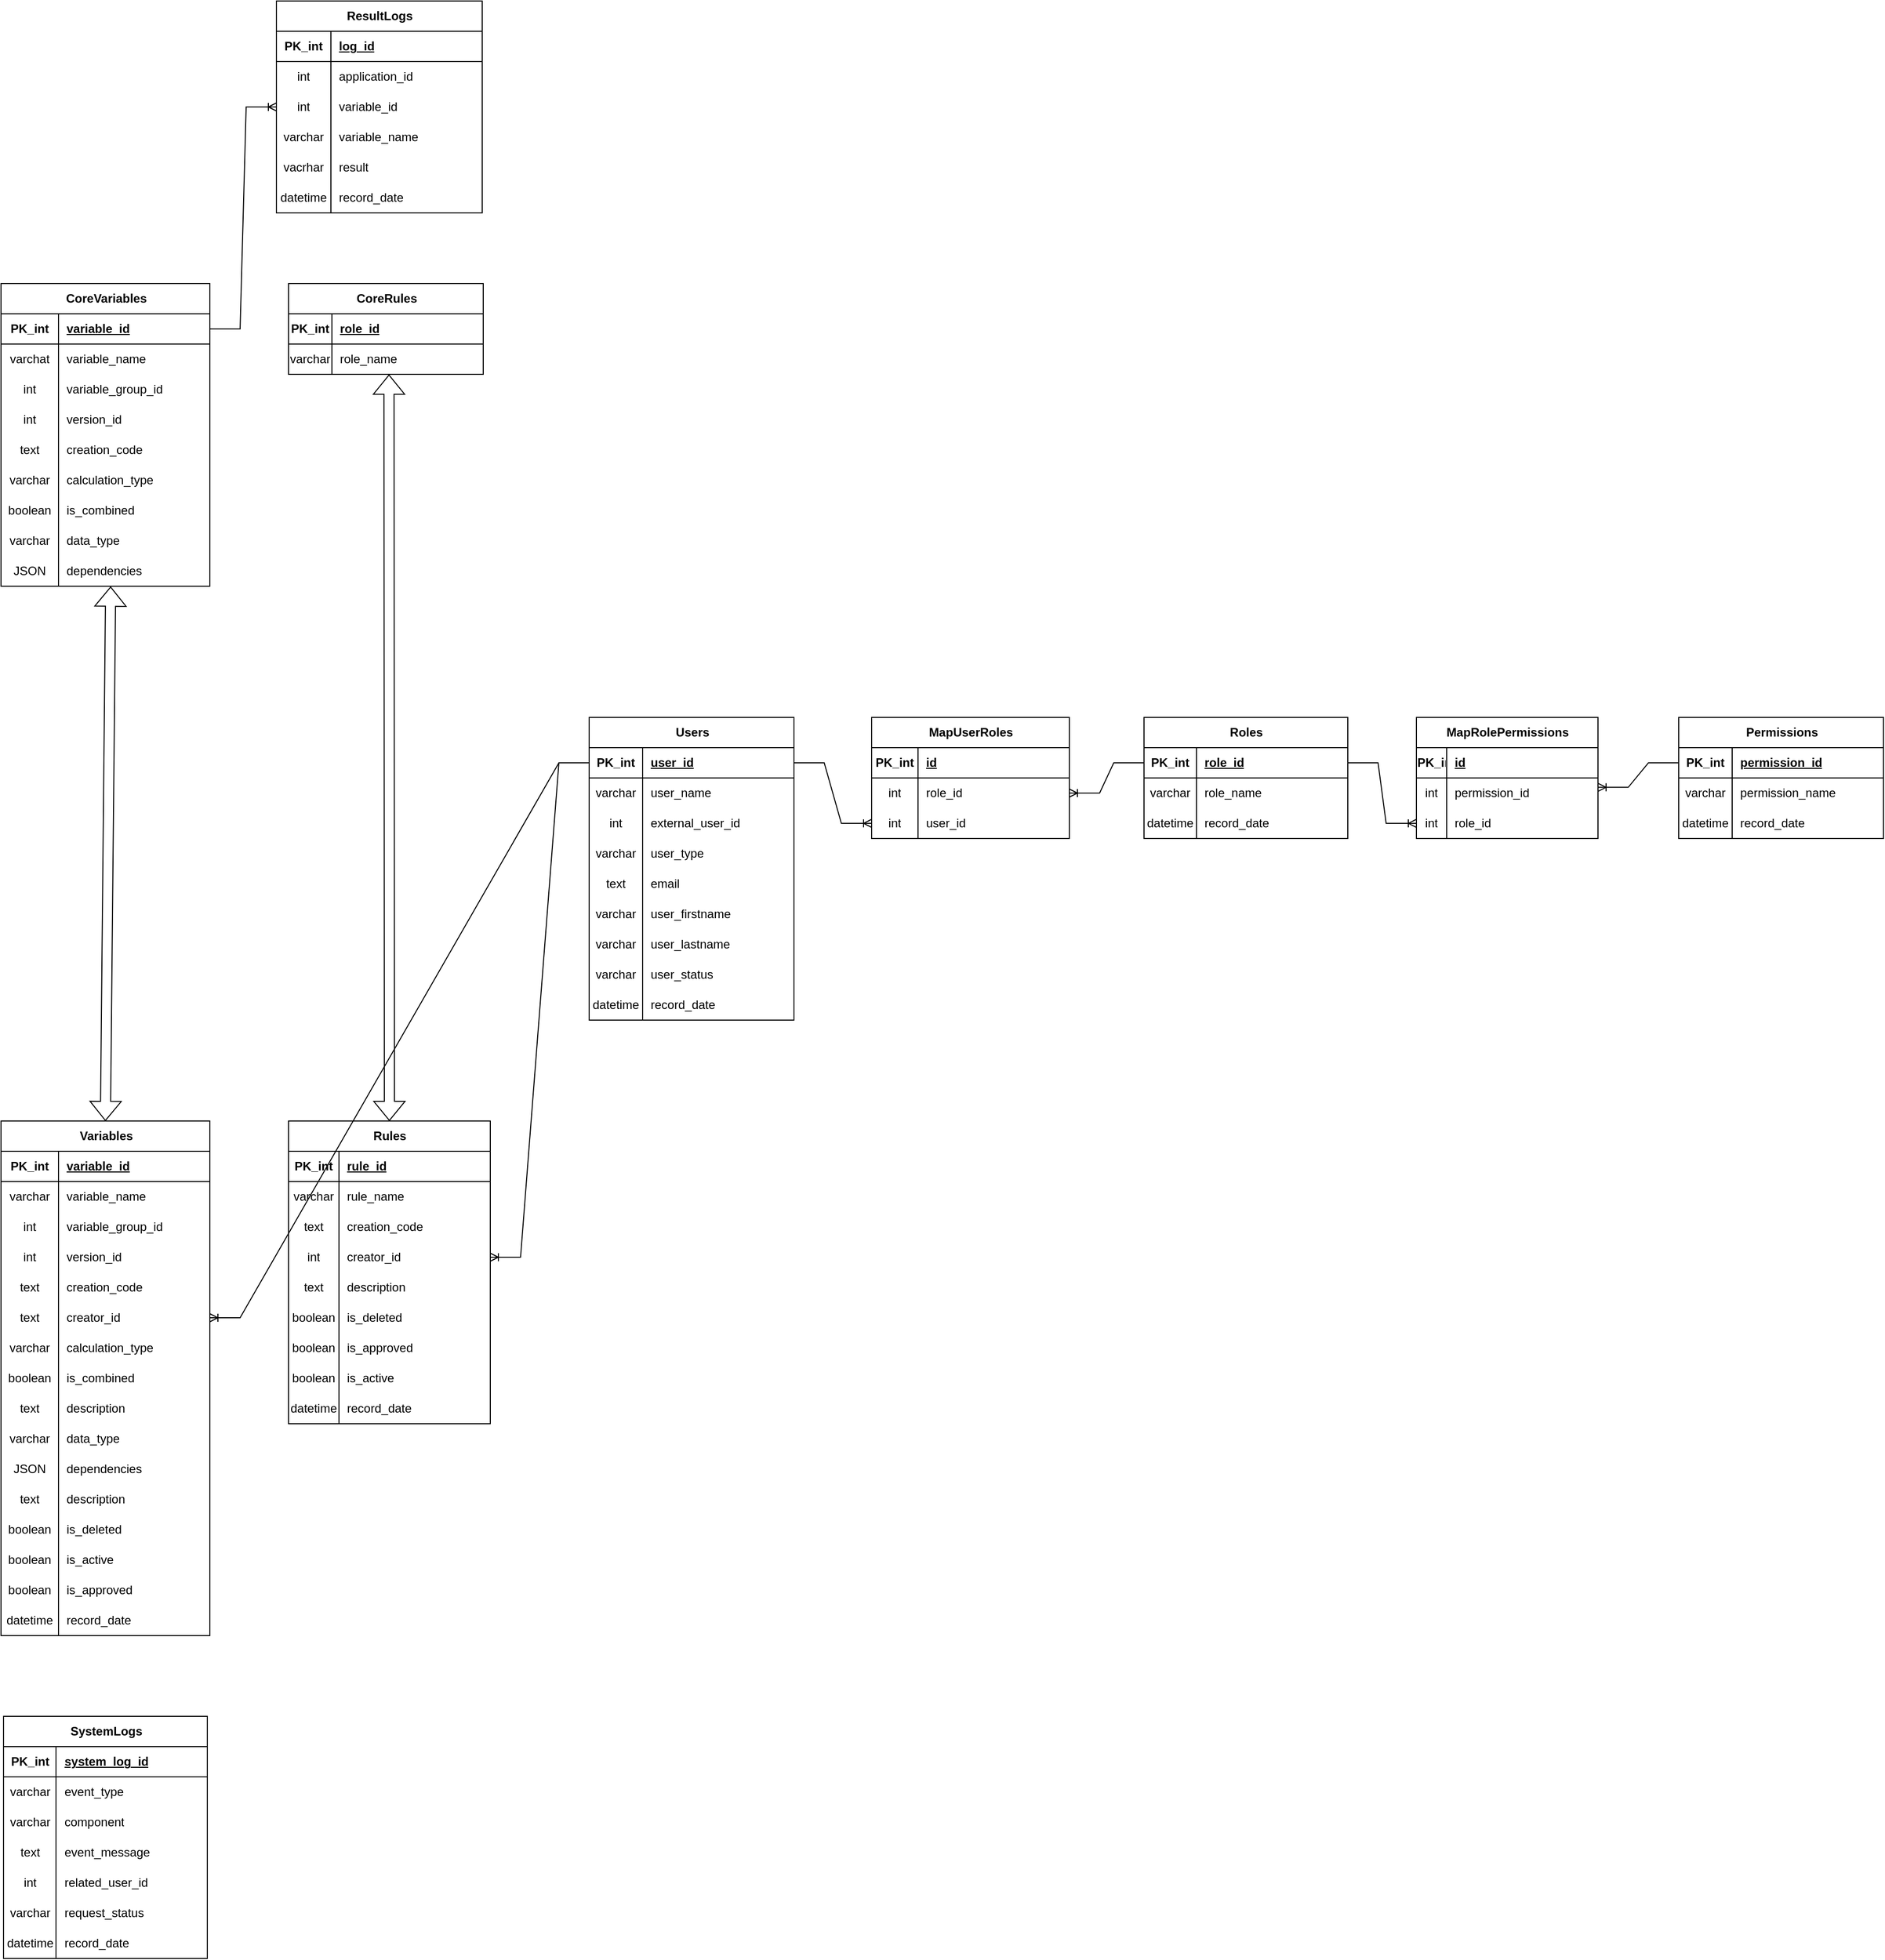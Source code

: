 <mxfile version="26.2.15">
  <diagram name="Page-1" id="hcAD5YYzUpX3POO3dCWV">
    <mxGraphModel dx="1389" dy="1813" grid="1" gridSize="10" guides="1" tooltips="1" connect="1" arrows="1" fold="1" page="1" pageScale="1" pageWidth="1100" pageHeight="850" math="0" shadow="0">
      <root>
        <mxCell id="0" />
        <mxCell id="1" parent="0" />
        <mxCell id="jzcKmIV3T17Fcgt4tWT3-1" value="CoreVariables" style="shape=table;startSize=30;container=1;collapsible=1;childLayout=tableLayout;fixedRows=1;rowLines=0;fontStyle=1;align=center;resizeLast=1;html=1;" parent="1" vertex="1">
          <mxGeometry x="37" y="-520" width="207" height="300" as="geometry" />
        </mxCell>
        <mxCell id="jzcKmIV3T17Fcgt4tWT3-2" value="" style="shape=tableRow;horizontal=0;startSize=0;swimlaneHead=0;swimlaneBody=0;fillColor=none;collapsible=0;dropTarget=0;points=[[0,0.5],[1,0.5]];portConstraint=eastwest;top=0;left=0;right=0;bottom=1;" parent="jzcKmIV3T17Fcgt4tWT3-1" vertex="1">
          <mxGeometry y="30" width="207" height="30" as="geometry" />
        </mxCell>
        <mxCell id="jzcKmIV3T17Fcgt4tWT3-3" value="PK_int" style="shape=partialRectangle;connectable=0;fillColor=none;top=0;left=0;bottom=0;right=0;fontStyle=1;overflow=hidden;whiteSpace=wrap;html=1;" parent="jzcKmIV3T17Fcgt4tWT3-2" vertex="1">
          <mxGeometry width="57" height="30" as="geometry">
            <mxRectangle width="57" height="30" as="alternateBounds" />
          </mxGeometry>
        </mxCell>
        <mxCell id="jzcKmIV3T17Fcgt4tWT3-4" value="variable_id" style="shape=partialRectangle;connectable=0;fillColor=none;top=0;left=0;bottom=0;right=0;align=left;spacingLeft=6;fontStyle=5;overflow=hidden;whiteSpace=wrap;html=1;" parent="jzcKmIV3T17Fcgt4tWT3-2" vertex="1">
          <mxGeometry x="57" width="150" height="30" as="geometry">
            <mxRectangle width="150" height="30" as="alternateBounds" />
          </mxGeometry>
        </mxCell>
        <mxCell id="jzcKmIV3T17Fcgt4tWT3-8" value="" style="shape=tableRow;horizontal=0;startSize=0;swimlaneHead=0;swimlaneBody=0;fillColor=none;collapsible=0;dropTarget=0;points=[[0,0.5],[1,0.5]];portConstraint=eastwest;top=0;left=0;right=0;bottom=0;" parent="jzcKmIV3T17Fcgt4tWT3-1" vertex="1">
          <mxGeometry y="60" width="207" height="30" as="geometry" />
        </mxCell>
        <mxCell id="jzcKmIV3T17Fcgt4tWT3-9" value="varchat" style="shape=partialRectangle;connectable=0;fillColor=none;top=0;left=0;bottom=0;right=0;editable=1;overflow=hidden;whiteSpace=wrap;html=1;" parent="jzcKmIV3T17Fcgt4tWT3-8" vertex="1">
          <mxGeometry width="57" height="30" as="geometry">
            <mxRectangle width="57" height="30" as="alternateBounds" />
          </mxGeometry>
        </mxCell>
        <mxCell id="jzcKmIV3T17Fcgt4tWT3-10" value="variable_name" style="shape=partialRectangle;connectable=0;fillColor=none;top=0;left=0;bottom=0;right=0;align=left;spacingLeft=6;overflow=hidden;whiteSpace=wrap;html=1;" parent="jzcKmIV3T17Fcgt4tWT3-8" vertex="1">
          <mxGeometry x="57" width="150" height="30" as="geometry">
            <mxRectangle width="150" height="30" as="alternateBounds" />
          </mxGeometry>
        </mxCell>
        <mxCell id="jzcKmIV3T17Fcgt4tWT3-5" value="" style="shape=tableRow;horizontal=0;startSize=0;swimlaneHead=0;swimlaneBody=0;fillColor=none;collapsible=0;dropTarget=0;points=[[0,0.5],[1,0.5]];portConstraint=eastwest;top=0;left=0;right=0;bottom=0;" parent="jzcKmIV3T17Fcgt4tWT3-1" vertex="1">
          <mxGeometry y="90" width="207" height="30" as="geometry" />
        </mxCell>
        <mxCell id="jzcKmIV3T17Fcgt4tWT3-6" value="int" style="shape=partialRectangle;connectable=0;fillColor=none;top=0;left=0;bottom=0;right=0;editable=1;overflow=hidden;whiteSpace=wrap;html=1;" parent="jzcKmIV3T17Fcgt4tWT3-5" vertex="1">
          <mxGeometry width="57" height="30" as="geometry">
            <mxRectangle width="57" height="30" as="alternateBounds" />
          </mxGeometry>
        </mxCell>
        <mxCell id="jzcKmIV3T17Fcgt4tWT3-7" value="variable_group_id" style="shape=partialRectangle;connectable=0;fillColor=none;top=0;left=0;bottom=0;right=0;align=left;spacingLeft=6;overflow=hidden;whiteSpace=wrap;html=1;" parent="jzcKmIV3T17Fcgt4tWT3-5" vertex="1">
          <mxGeometry x="57" width="150" height="30" as="geometry">
            <mxRectangle width="150" height="30" as="alternateBounds" />
          </mxGeometry>
        </mxCell>
        <mxCell id="jzcKmIV3T17Fcgt4tWT3-11" value="" style="shape=tableRow;horizontal=0;startSize=0;swimlaneHead=0;swimlaneBody=0;fillColor=none;collapsible=0;dropTarget=0;points=[[0,0.5],[1,0.5]];portConstraint=eastwest;top=0;left=0;right=0;bottom=0;" parent="jzcKmIV3T17Fcgt4tWT3-1" vertex="1">
          <mxGeometry y="120" width="207" height="30" as="geometry" />
        </mxCell>
        <mxCell id="jzcKmIV3T17Fcgt4tWT3-12" value="int" style="shape=partialRectangle;connectable=0;fillColor=none;top=0;left=0;bottom=0;right=0;editable=1;overflow=hidden;whiteSpace=wrap;html=1;" parent="jzcKmIV3T17Fcgt4tWT3-11" vertex="1">
          <mxGeometry width="57" height="30" as="geometry">
            <mxRectangle width="57" height="30" as="alternateBounds" />
          </mxGeometry>
        </mxCell>
        <mxCell id="jzcKmIV3T17Fcgt4tWT3-13" value="version_id" style="shape=partialRectangle;connectable=0;fillColor=none;top=0;left=0;bottom=0;right=0;align=left;spacingLeft=6;overflow=hidden;whiteSpace=wrap;html=1;" parent="jzcKmIV3T17Fcgt4tWT3-11" vertex="1">
          <mxGeometry x="57" width="150" height="30" as="geometry">
            <mxRectangle width="150" height="30" as="alternateBounds" />
          </mxGeometry>
        </mxCell>
        <mxCell id="hupuYRYNH0XxqaEM0Vl5-1" value="" style="shape=tableRow;horizontal=0;startSize=0;swimlaneHead=0;swimlaneBody=0;fillColor=none;collapsible=0;dropTarget=0;points=[[0,0.5],[1,0.5]];portConstraint=eastwest;top=0;left=0;right=0;bottom=0;" parent="jzcKmIV3T17Fcgt4tWT3-1" vertex="1">
          <mxGeometry y="150" width="207" height="30" as="geometry" />
        </mxCell>
        <mxCell id="hupuYRYNH0XxqaEM0Vl5-2" value="text" style="shape=partialRectangle;connectable=0;fillColor=none;top=0;left=0;bottom=0;right=0;editable=1;overflow=hidden;whiteSpace=wrap;html=1;" parent="hupuYRYNH0XxqaEM0Vl5-1" vertex="1">
          <mxGeometry width="57" height="30" as="geometry">
            <mxRectangle width="57" height="30" as="alternateBounds" />
          </mxGeometry>
        </mxCell>
        <mxCell id="hupuYRYNH0XxqaEM0Vl5-3" value="creation_code" style="shape=partialRectangle;connectable=0;fillColor=none;top=0;left=0;bottom=0;right=0;align=left;spacingLeft=6;overflow=hidden;whiteSpace=wrap;html=1;" parent="hupuYRYNH0XxqaEM0Vl5-1" vertex="1">
          <mxGeometry x="57" width="150" height="30" as="geometry">
            <mxRectangle width="150" height="30" as="alternateBounds" />
          </mxGeometry>
        </mxCell>
        <mxCell id="hupuYRYNH0XxqaEM0Vl5-10" value="" style="shape=tableRow;horizontal=0;startSize=0;swimlaneHead=0;swimlaneBody=0;fillColor=none;collapsible=0;dropTarget=0;points=[[0,0.5],[1,0.5]];portConstraint=eastwest;top=0;left=0;right=0;bottom=0;" parent="jzcKmIV3T17Fcgt4tWT3-1" vertex="1">
          <mxGeometry y="180" width="207" height="30" as="geometry" />
        </mxCell>
        <mxCell id="hupuYRYNH0XxqaEM0Vl5-11" value="varchar" style="shape=partialRectangle;connectable=0;fillColor=none;top=0;left=0;bottom=0;right=0;editable=1;overflow=hidden;whiteSpace=wrap;html=1;" parent="hupuYRYNH0XxqaEM0Vl5-10" vertex="1">
          <mxGeometry width="57" height="30" as="geometry">
            <mxRectangle width="57" height="30" as="alternateBounds" />
          </mxGeometry>
        </mxCell>
        <mxCell id="hupuYRYNH0XxqaEM0Vl5-12" value="calculation_type" style="shape=partialRectangle;connectable=0;fillColor=none;top=0;left=0;bottom=0;right=0;align=left;spacingLeft=6;overflow=hidden;whiteSpace=wrap;html=1;" parent="hupuYRYNH0XxqaEM0Vl5-10" vertex="1">
          <mxGeometry x="57" width="150" height="30" as="geometry">
            <mxRectangle width="150" height="30" as="alternateBounds" />
          </mxGeometry>
        </mxCell>
        <mxCell id="vhKa59yeHnH18B6i8k-R-1" value="" style="shape=tableRow;horizontal=0;startSize=0;swimlaneHead=0;swimlaneBody=0;fillColor=none;collapsible=0;dropTarget=0;points=[[0,0.5],[1,0.5]];portConstraint=eastwest;top=0;left=0;right=0;bottom=0;" parent="jzcKmIV3T17Fcgt4tWT3-1" vertex="1">
          <mxGeometry y="210" width="207" height="30" as="geometry" />
        </mxCell>
        <mxCell id="vhKa59yeHnH18B6i8k-R-2" value="boolean" style="shape=partialRectangle;connectable=0;fillColor=none;top=0;left=0;bottom=0;right=0;editable=1;overflow=hidden;whiteSpace=wrap;html=1;" parent="vhKa59yeHnH18B6i8k-R-1" vertex="1">
          <mxGeometry width="57" height="30" as="geometry">
            <mxRectangle width="57" height="30" as="alternateBounds" />
          </mxGeometry>
        </mxCell>
        <mxCell id="vhKa59yeHnH18B6i8k-R-3" value="is_combined" style="shape=partialRectangle;connectable=0;fillColor=none;top=0;left=0;bottom=0;right=0;align=left;spacingLeft=6;overflow=hidden;whiteSpace=wrap;html=1;" parent="vhKa59yeHnH18B6i8k-R-1" vertex="1">
          <mxGeometry x="57" width="150" height="30" as="geometry">
            <mxRectangle width="150" height="30" as="alternateBounds" />
          </mxGeometry>
        </mxCell>
        <mxCell id="OEc427HPAa9c7J9Ssu-d-4" value="" style="shape=tableRow;horizontal=0;startSize=0;swimlaneHead=0;swimlaneBody=0;fillColor=none;collapsible=0;dropTarget=0;points=[[0,0.5],[1,0.5]];portConstraint=eastwest;top=0;left=0;right=0;bottom=0;" parent="jzcKmIV3T17Fcgt4tWT3-1" vertex="1">
          <mxGeometry y="240" width="207" height="30" as="geometry" />
        </mxCell>
        <mxCell id="OEc427HPAa9c7J9Ssu-d-5" value="varchar" style="shape=partialRectangle;connectable=0;fillColor=none;top=0;left=0;bottom=0;right=0;editable=1;overflow=hidden;whiteSpace=wrap;html=1;" parent="OEc427HPAa9c7J9Ssu-d-4" vertex="1">
          <mxGeometry width="57" height="30" as="geometry">
            <mxRectangle width="57" height="30" as="alternateBounds" />
          </mxGeometry>
        </mxCell>
        <mxCell id="OEc427HPAa9c7J9Ssu-d-6" value="data_type" style="shape=partialRectangle;connectable=0;fillColor=none;top=0;left=0;bottom=0;right=0;align=left;spacingLeft=6;overflow=hidden;whiteSpace=wrap;html=1;" parent="OEc427HPAa9c7J9Ssu-d-4" vertex="1">
          <mxGeometry x="57" width="150" height="30" as="geometry">
            <mxRectangle width="150" height="30" as="alternateBounds" />
          </mxGeometry>
        </mxCell>
        <mxCell id="OEc427HPAa9c7J9Ssu-d-7" value="" style="shape=tableRow;horizontal=0;startSize=0;swimlaneHead=0;swimlaneBody=0;fillColor=none;collapsible=0;dropTarget=0;points=[[0,0.5],[1,0.5]];portConstraint=eastwest;top=0;left=0;right=0;bottom=0;" parent="jzcKmIV3T17Fcgt4tWT3-1" vertex="1">
          <mxGeometry y="270" width="207" height="30" as="geometry" />
        </mxCell>
        <mxCell id="OEc427HPAa9c7J9Ssu-d-8" value="JSON" style="shape=partialRectangle;connectable=0;fillColor=none;top=0;left=0;bottom=0;right=0;editable=1;overflow=hidden;whiteSpace=wrap;html=1;" parent="OEc427HPAa9c7J9Ssu-d-7" vertex="1">
          <mxGeometry width="57" height="30" as="geometry">
            <mxRectangle width="57" height="30" as="alternateBounds" />
          </mxGeometry>
        </mxCell>
        <mxCell id="OEc427HPAa9c7J9Ssu-d-9" value="dependencies" style="shape=partialRectangle;connectable=0;fillColor=none;top=0;left=0;bottom=0;right=0;align=left;spacingLeft=6;overflow=hidden;whiteSpace=wrap;html=1;" parent="OEc427HPAa9c7J9Ssu-d-7" vertex="1">
          <mxGeometry x="57" width="150" height="30" as="geometry">
            <mxRectangle width="150" height="30" as="alternateBounds" />
          </mxGeometry>
        </mxCell>
        <mxCell id="OEc427HPAa9c7J9Ssu-d-13" value="Variables" style="shape=table;startSize=30;container=1;collapsible=1;childLayout=tableLayout;fixedRows=1;rowLines=0;fontStyle=1;align=center;resizeLast=1;html=1;" parent="1" vertex="1">
          <mxGeometry x="37" y="310" width="207" height="510" as="geometry" />
        </mxCell>
        <mxCell id="OEc427HPAa9c7J9Ssu-d-14" value="" style="shape=tableRow;horizontal=0;startSize=0;swimlaneHead=0;swimlaneBody=0;fillColor=none;collapsible=0;dropTarget=0;points=[[0,0.5],[1,0.5]];portConstraint=eastwest;top=0;left=0;right=0;bottom=1;" parent="OEc427HPAa9c7J9Ssu-d-13" vertex="1">
          <mxGeometry y="30" width="207" height="30" as="geometry" />
        </mxCell>
        <mxCell id="OEc427HPAa9c7J9Ssu-d-15" value="PK_int" style="shape=partialRectangle;connectable=0;fillColor=none;top=0;left=0;bottom=0;right=0;fontStyle=1;overflow=hidden;whiteSpace=wrap;html=1;" parent="OEc427HPAa9c7J9Ssu-d-14" vertex="1">
          <mxGeometry width="57" height="30" as="geometry">
            <mxRectangle width="57" height="30" as="alternateBounds" />
          </mxGeometry>
        </mxCell>
        <mxCell id="OEc427HPAa9c7J9Ssu-d-16" value="variable_id" style="shape=partialRectangle;connectable=0;fillColor=none;top=0;left=0;bottom=0;right=0;align=left;spacingLeft=6;fontStyle=5;overflow=hidden;whiteSpace=wrap;html=1;" parent="OEc427HPAa9c7J9Ssu-d-14" vertex="1">
          <mxGeometry x="57" width="150" height="30" as="geometry">
            <mxRectangle width="150" height="30" as="alternateBounds" />
          </mxGeometry>
        </mxCell>
        <mxCell id="OEc427HPAa9c7J9Ssu-d-17" value="" style="shape=tableRow;horizontal=0;startSize=0;swimlaneHead=0;swimlaneBody=0;fillColor=none;collapsible=0;dropTarget=0;points=[[0,0.5],[1,0.5]];portConstraint=eastwest;top=0;left=0;right=0;bottom=0;" parent="OEc427HPAa9c7J9Ssu-d-13" vertex="1">
          <mxGeometry y="60" width="207" height="30" as="geometry" />
        </mxCell>
        <mxCell id="OEc427HPAa9c7J9Ssu-d-18" value="varchar" style="shape=partialRectangle;connectable=0;fillColor=none;top=0;left=0;bottom=0;right=0;editable=1;overflow=hidden;whiteSpace=wrap;html=1;" parent="OEc427HPAa9c7J9Ssu-d-17" vertex="1">
          <mxGeometry width="57" height="30" as="geometry">
            <mxRectangle width="57" height="30" as="alternateBounds" />
          </mxGeometry>
        </mxCell>
        <mxCell id="OEc427HPAa9c7J9Ssu-d-19" value="variable_name" style="shape=partialRectangle;connectable=0;fillColor=none;top=0;left=0;bottom=0;right=0;align=left;spacingLeft=6;overflow=hidden;whiteSpace=wrap;html=1;" parent="OEc427HPAa9c7J9Ssu-d-17" vertex="1">
          <mxGeometry x="57" width="150" height="30" as="geometry">
            <mxRectangle width="150" height="30" as="alternateBounds" />
          </mxGeometry>
        </mxCell>
        <mxCell id="OEc427HPAa9c7J9Ssu-d-20" value="" style="shape=tableRow;horizontal=0;startSize=0;swimlaneHead=0;swimlaneBody=0;fillColor=none;collapsible=0;dropTarget=0;points=[[0,0.5],[1,0.5]];portConstraint=eastwest;top=0;left=0;right=0;bottom=0;" parent="OEc427HPAa9c7J9Ssu-d-13" vertex="1">
          <mxGeometry y="90" width="207" height="30" as="geometry" />
        </mxCell>
        <mxCell id="OEc427HPAa9c7J9Ssu-d-21" value="int" style="shape=partialRectangle;connectable=0;fillColor=none;top=0;left=0;bottom=0;right=0;editable=1;overflow=hidden;whiteSpace=wrap;html=1;" parent="OEc427HPAa9c7J9Ssu-d-20" vertex="1">
          <mxGeometry width="57" height="30" as="geometry">
            <mxRectangle width="57" height="30" as="alternateBounds" />
          </mxGeometry>
        </mxCell>
        <mxCell id="OEc427HPAa9c7J9Ssu-d-22" value="variable_group_id" style="shape=partialRectangle;connectable=0;fillColor=none;top=0;left=0;bottom=0;right=0;align=left;spacingLeft=6;overflow=hidden;whiteSpace=wrap;html=1;" parent="OEc427HPAa9c7J9Ssu-d-20" vertex="1">
          <mxGeometry x="57" width="150" height="30" as="geometry">
            <mxRectangle width="150" height="30" as="alternateBounds" />
          </mxGeometry>
        </mxCell>
        <mxCell id="OEc427HPAa9c7J9Ssu-d-23" value="" style="shape=tableRow;horizontal=0;startSize=0;swimlaneHead=0;swimlaneBody=0;fillColor=none;collapsible=0;dropTarget=0;points=[[0,0.5],[1,0.5]];portConstraint=eastwest;top=0;left=0;right=0;bottom=0;" parent="OEc427HPAa9c7J9Ssu-d-13" vertex="1">
          <mxGeometry y="120" width="207" height="30" as="geometry" />
        </mxCell>
        <mxCell id="OEc427HPAa9c7J9Ssu-d-24" value="int" style="shape=partialRectangle;connectable=0;fillColor=none;top=0;left=0;bottom=0;right=0;editable=1;overflow=hidden;whiteSpace=wrap;html=1;" parent="OEc427HPAa9c7J9Ssu-d-23" vertex="1">
          <mxGeometry width="57" height="30" as="geometry">
            <mxRectangle width="57" height="30" as="alternateBounds" />
          </mxGeometry>
        </mxCell>
        <mxCell id="OEc427HPAa9c7J9Ssu-d-25" value="version_id" style="shape=partialRectangle;connectable=0;fillColor=none;top=0;left=0;bottom=0;right=0;align=left;spacingLeft=6;overflow=hidden;whiteSpace=wrap;html=1;" parent="OEc427HPAa9c7J9Ssu-d-23" vertex="1">
          <mxGeometry x="57" width="150" height="30" as="geometry">
            <mxRectangle width="150" height="30" as="alternateBounds" />
          </mxGeometry>
        </mxCell>
        <mxCell id="OEc427HPAa9c7J9Ssu-d-26" value="" style="shape=tableRow;horizontal=0;startSize=0;swimlaneHead=0;swimlaneBody=0;fillColor=none;collapsible=0;dropTarget=0;points=[[0,0.5],[1,0.5]];portConstraint=eastwest;top=0;left=0;right=0;bottom=0;" parent="OEc427HPAa9c7J9Ssu-d-13" vertex="1">
          <mxGeometry y="150" width="207" height="30" as="geometry" />
        </mxCell>
        <mxCell id="OEc427HPAa9c7J9Ssu-d-27" value="text" style="shape=partialRectangle;connectable=0;fillColor=none;top=0;left=0;bottom=0;right=0;editable=1;overflow=hidden;whiteSpace=wrap;html=1;" parent="OEc427HPAa9c7J9Ssu-d-26" vertex="1">
          <mxGeometry width="57" height="30" as="geometry">
            <mxRectangle width="57" height="30" as="alternateBounds" />
          </mxGeometry>
        </mxCell>
        <mxCell id="OEc427HPAa9c7J9Ssu-d-28" value="creation_code" style="shape=partialRectangle;connectable=0;fillColor=none;top=0;left=0;bottom=0;right=0;align=left;spacingLeft=6;overflow=hidden;whiteSpace=wrap;html=1;" parent="OEc427HPAa9c7J9Ssu-d-26" vertex="1">
          <mxGeometry x="57" width="150" height="30" as="geometry">
            <mxRectangle width="150" height="30" as="alternateBounds" />
          </mxGeometry>
        </mxCell>
        <mxCell id="OEc427HPAa9c7J9Ssu-d-32" value="" style="shape=tableRow;horizontal=0;startSize=0;swimlaneHead=0;swimlaneBody=0;fillColor=none;collapsible=0;dropTarget=0;points=[[0,0.5],[1,0.5]];portConstraint=eastwest;top=0;left=0;right=0;bottom=0;" parent="OEc427HPAa9c7J9Ssu-d-13" vertex="1">
          <mxGeometry y="180" width="207" height="30" as="geometry" />
        </mxCell>
        <mxCell id="OEc427HPAa9c7J9Ssu-d-33" value="text" style="shape=partialRectangle;connectable=0;fillColor=none;top=0;left=0;bottom=0;right=0;editable=1;overflow=hidden;whiteSpace=wrap;html=1;" parent="OEc427HPAa9c7J9Ssu-d-32" vertex="1">
          <mxGeometry width="57" height="30" as="geometry">
            <mxRectangle width="57" height="30" as="alternateBounds" />
          </mxGeometry>
        </mxCell>
        <mxCell id="OEc427HPAa9c7J9Ssu-d-34" value="creator_id" style="shape=partialRectangle;connectable=0;fillColor=none;top=0;left=0;bottom=0;right=0;align=left;spacingLeft=6;overflow=hidden;whiteSpace=wrap;html=1;" parent="OEc427HPAa9c7J9Ssu-d-32" vertex="1">
          <mxGeometry x="57" width="150" height="30" as="geometry">
            <mxRectangle width="150" height="30" as="alternateBounds" />
          </mxGeometry>
        </mxCell>
        <mxCell id="OEc427HPAa9c7J9Ssu-d-35" value="" style="shape=tableRow;horizontal=0;startSize=0;swimlaneHead=0;swimlaneBody=0;fillColor=none;collapsible=0;dropTarget=0;points=[[0,0.5],[1,0.5]];portConstraint=eastwest;top=0;left=0;right=0;bottom=0;" parent="OEc427HPAa9c7J9Ssu-d-13" vertex="1">
          <mxGeometry y="210" width="207" height="30" as="geometry" />
        </mxCell>
        <mxCell id="OEc427HPAa9c7J9Ssu-d-36" value="varchar" style="shape=partialRectangle;connectable=0;fillColor=none;top=0;left=0;bottom=0;right=0;editable=1;overflow=hidden;whiteSpace=wrap;html=1;" parent="OEc427HPAa9c7J9Ssu-d-35" vertex="1">
          <mxGeometry width="57" height="30" as="geometry">
            <mxRectangle width="57" height="30" as="alternateBounds" />
          </mxGeometry>
        </mxCell>
        <mxCell id="OEc427HPAa9c7J9Ssu-d-37" value="calculation_type" style="shape=partialRectangle;connectable=0;fillColor=none;top=0;left=0;bottom=0;right=0;align=left;spacingLeft=6;overflow=hidden;whiteSpace=wrap;html=1;" parent="OEc427HPAa9c7J9Ssu-d-35" vertex="1">
          <mxGeometry x="57" width="150" height="30" as="geometry">
            <mxRectangle width="150" height="30" as="alternateBounds" />
          </mxGeometry>
        </mxCell>
        <mxCell id="vhKa59yeHnH18B6i8k-R-4" value="" style="shape=tableRow;horizontal=0;startSize=0;swimlaneHead=0;swimlaneBody=0;fillColor=none;collapsible=0;dropTarget=0;points=[[0,0.5],[1,0.5]];portConstraint=eastwest;top=0;left=0;right=0;bottom=0;" parent="OEc427HPAa9c7J9Ssu-d-13" vertex="1">
          <mxGeometry y="240" width="207" height="30" as="geometry" />
        </mxCell>
        <mxCell id="vhKa59yeHnH18B6i8k-R-5" value="boolean" style="shape=partialRectangle;connectable=0;fillColor=none;top=0;left=0;bottom=0;right=0;editable=1;overflow=hidden;whiteSpace=wrap;html=1;" parent="vhKa59yeHnH18B6i8k-R-4" vertex="1">
          <mxGeometry width="57" height="30" as="geometry">
            <mxRectangle width="57" height="30" as="alternateBounds" />
          </mxGeometry>
        </mxCell>
        <mxCell id="vhKa59yeHnH18B6i8k-R-6" value="is_combined" style="shape=partialRectangle;connectable=0;fillColor=none;top=0;left=0;bottom=0;right=0;align=left;spacingLeft=6;overflow=hidden;whiteSpace=wrap;html=1;" parent="vhKa59yeHnH18B6i8k-R-4" vertex="1">
          <mxGeometry x="57" width="150" height="30" as="geometry">
            <mxRectangle width="150" height="30" as="alternateBounds" />
          </mxGeometry>
        </mxCell>
        <mxCell id="OEc427HPAa9c7J9Ssu-d-38" value="" style="shape=tableRow;horizontal=0;startSize=0;swimlaneHead=0;swimlaneBody=0;fillColor=none;collapsible=0;dropTarget=0;points=[[0,0.5],[1,0.5]];portConstraint=eastwest;top=0;left=0;right=0;bottom=0;" parent="OEc427HPAa9c7J9Ssu-d-13" vertex="1">
          <mxGeometry y="270" width="207" height="30" as="geometry" />
        </mxCell>
        <mxCell id="OEc427HPAa9c7J9Ssu-d-39" value="text" style="shape=partialRectangle;connectable=0;fillColor=none;top=0;left=0;bottom=0;right=0;editable=1;overflow=hidden;whiteSpace=wrap;html=1;" parent="OEc427HPAa9c7J9Ssu-d-38" vertex="1">
          <mxGeometry width="57" height="30" as="geometry">
            <mxRectangle width="57" height="30" as="alternateBounds" />
          </mxGeometry>
        </mxCell>
        <mxCell id="OEc427HPAa9c7J9Ssu-d-40" value="description" style="shape=partialRectangle;connectable=0;fillColor=none;top=0;left=0;bottom=0;right=0;align=left;spacingLeft=6;overflow=hidden;whiteSpace=wrap;html=1;" parent="OEc427HPAa9c7J9Ssu-d-38" vertex="1">
          <mxGeometry x="57" width="150" height="30" as="geometry">
            <mxRectangle width="150" height="30" as="alternateBounds" />
          </mxGeometry>
        </mxCell>
        <mxCell id="OEc427HPAa9c7J9Ssu-d-41" value="" style="shape=tableRow;horizontal=0;startSize=0;swimlaneHead=0;swimlaneBody=0;fillColor=none;collapsible=0;dropTarget=0;points=[[0,0.5],[1,0.5]];portConstraint=eastwest;top=0;left=0;right=0;bottom=0;" parent="OEc427HPAa9c7J9Ssu-d-13" vertex="1">
          <mxGeometry y="300" width="207" height="30" as="geometry" />
        </mxCell>
        <mxCell id="OEc427HPAa9c7J9Ssu-d-42" value="varchar" style="shape=partialRectangle;connectable=0;fillColor=none;top=0;left=0;bottom=0;right=0;editable=1;overflow=hidden;whiteSpace=wrap;html=1;" parent="OEc427HPAa9c7J9Ssu-d-41" vertex="1">
          <mxGeometry width="57" height="30" as="geometry">
            <mxRectangle width="57" height="30" as="alternateBounds" />
          </mxGeometry>
        </mxCell>
        <mxCell id="OEc427HPAa9c7J9Ssu-d-43" value="data_type" style="shape=partialRectangle;connectable=0;fillColor=none;top=0;left=0;bottom=0;right=0;align=left;spacingLeft=6;overflow=hidden;whiteSpace=wrap;html=1;" parent="OEc427HPAa9c7J9Ssu-d-41" vertex="1">
          <mxGeometry x="57" width="150" height="30" as="geometry">
            <mxRectangle width="150" height="30" as="alternateBounds" />
          </mxGeometry>
        </mxCell>
        <mxCell id="OEc427HPAa9c7J9Ssu-d-44" value="" style="shape=tableRow;horizontal=0;startSize=0;swimlaneHead=0;swimlaneBody=0;fillColor=none;collapsible=0;dropTarget=0;points=[[0,0.5],[1,0.5]];portConstraint=eastwest;top=0;left=0;right=0;bottom=0;" parent="OEc427HPAa9c7J9Ssu-d-13" vertex="1">
          <mxGeometry y="330" width="207" height="30" as="geometry" />
        </mxCell>
        <mxCell id="OEc427HPAa9c7J9Ssu-d-45" value="JSON" style="shape=partialRectangle;connectable=0;fillColor=none;top=0;left=0;bottom=0;right=0;editable=1;overflow=hidden;whiteSpace=wrap;html=1;" parent="OEc427HPAa9c7J9Ssu-d-44" vertex="1">
          <mxGeometry width="57" height="30" as="geometry">
            <mxRectangle width="57" height="30" as="alternateBounds" />
          </mxGeometry>
        </mxCell>
        <mxCell id="OEc427HPAa9c7J9Ssu-d-46" value="dependencies" style="shape=partialRectangle;connectable=0;fillColor=none;top=0;left=0;bottom=0;right=0;align=left;spacingLeft=6;overflow=hidden;whiteSpace=wrap;html=1;" parent="OEc427HPAa9c7J9Ssu-d-44" vertex="1">
          <mxGeometry x="57" width="150" height="30" as="geometry">
            <mxRectangle width="150" height="30" as="alternateBounds" />
          </mxGeometry>
        </mxCell>
        <mxCell id="vhKa59yeHnH18B6i8k-R-7" value="" style="shape=tableRow;horizontal=0;startSize=0;swimlaneHead=0;swimlaneBody=0;fillColor=none;collapsible=0;dropTarget=0;points=[[0,0.5],[1,0.5]];portConstraint=eastwest;top=0;left=0;right=0;bottom=0;" parent="OEc427HPAa9c7J9Ssu-d-13" vertex="1">
          <mxGeometry y="360" width="207" height="30" as="geometry" />
        </mxCell>
        <mxCell id="vhKa59yeHnH18B6i8k-R-8" value="text" style="shape=partialRectangle;connectable=0;fillColor=none;top=0;left=0;bottom=0;right=0;editable=1;overflow=hidden;whiteSpace=wrap;html=1;" parent="vhKa59yeHnH18B6i8k-R-7" vertex="1">
          <mxGeometry width="57" height="30" as="geometry">
            <mxRectangle width="57" height="30" as="alternateBounds" />
          </mxGeometry>
        </mxCell>
        <mxCell id="vhKa59yeHnH18B6i8k-R-9" value="description" style="shape=partialRectangle;connectable=0;fillColor=none;top=0;left=0;bottom=0;right=0;align=left;spacingLeft=6;overflow=hidden;whiteSpace=wrap;html=1;" parent="vhKa59yeHnH18B6i8k-R-7" vertex="1">
          <mxGeometry x="57" width="150" height="30" as="geometry">
            <mxRectangle width="150" height="30" as="alternateBounds" />
          </mxGeometry>
        </mxCell>
        <mxCell id="OEc427HPAa9c7J9Ssu-d-47" value="" style="shape=tableRow;horizontal=0;startSize=0;swimlaneHead=0;swimlaneBody=0;fillColor=none;collapsible=0;dropTarget=0;points=[[0,0.5],[1,0.5]];portConstraint=eastwest;top=0;left=0;right=0;bottom=0;" parent="OEc427HPAa9c7J9Ssu-d-13" vertex="1">
          <mxGeometry y="390" width="207" height="30" as="geometry" />
        </mxCell>
        <mxCell id="OEc427HPAa9c7J9Ssu-d-48" value="boolean" style="shape=partialRectangle;connectable=0;fillColor=none;top=0;left=0;bottom=0;right=0;editable=1;overflow=hidden;whiteSpace=wrap;html=1;" parent="OEc427HPAa9c7J9Ssu-d-47" vertex="1">
          <mxGeometry width="57" height="30" as="geometry">
            <mxRectangle width="57" height="30" as="alternateBounds" />
          </mxGeometry>
        </mxCell>
        <mxCell id="OEc427HPAa9c7J9Ssu-d-49" value="is_deleted" style="shape=partialRectangle;connectable=0;fillColor=none;top=0;left=0;bottom=0;right=0;align=left;spacingLeft=6;overflow=hidden;whiteSpace=wrap;html=1;" parent="OEc427HPAa9c7J9Ssu-d-47" vertex="1">
          <mxGeometry x="57" width="150" height="30" as="geometry">
            <mxRectangle width="150" height="30" as="alternateBounds" />
          </mxGeometry>
        </mxCell>
        <mxCell id="ffM-1FpFr4ko-ro5kKLQ-4" value="" style="shape=tableRow;horizontal=0;startSize=0;swimlaneHead=0;swimlaneBody=0;fillColor=none;collapsible=0;dropTarget=0;points=[[0,0.5],[1,0.5]];portConstraint=eastwest;top=0;left=0;right=0;bottom=0;" parent="OEc427HPAa9c7J9Ssu-d-13" vertex="1">
          <mxGeometry y="420" width="207" height="30" as="geometry" />
        </mxCell>
        <mxCell id="ffM-1FpFr4ko-ro5kKLQ-5" value="boolean" style="shape=partialRectangle;connectable=0;fillColor=none;top=0;left=0;bottom=0;right=0;editable=1;overflow=hidden;whiteSpace=wrap;html=1;" parent="ffM-1FpFr4ko-ro5kKLQ-4" vertex="1">
          <mxGeometry width="57" height="30" as="geometry">
            <mxRectangle width="57" height="30" as="alternateBounds" />
          </mxGeometry>
        </mxCell>
        <mxCell id="ffM-1FpFr4ko-ro5kKLQ-6" value="is_active" style="shape=partialRectangle;connectable=0;fillColor=none;top=0;left=0;bottom=0;right=0;align=left;spacingLeft=6;overflow=hidden;whiteSpace=wrap;html=1;" parent="ffM-1FpFr4ko-ro5kKLQ-4" vertex="1">
          <mxGeometry x="57" width="150" height="30" as="geometry">
            <mxRectangle width="150" height="30" as="alternateBounds" />
          </mxGeometry>
        </mxCell>
        <mxCell id="5MadKuuwhUxPrHPxmoXU-1" value="" style="shape=tableRow;horizontal=0;startSize=0;swimlaneHead=0;swimlaneBody=0;fillColor=none;collapsible=0;dropTarget=0;points=[[0,0.5],[1,0.5]];portConstraint=eastwest;top=0;left=0;right=0;bottom=0;" parent="OEc427HPAa9c7J9Ssu-d-13" vertex="1">
          <mxGeometry y="450" width="207" height="30" as="geometry" />
        </mxCell>
        <mxCell id="5MadKuuwhUxPrHPxmoXU-2" value="boolean" style="shape=partialRectangle;connectable=0;fillColor=none;top=0;left=0;bottom=0;right=0;editable=1;overflow=hidden;whiteSpace=wrap;html=1;" parent="5MadKuuwhUxPrHPxmoXU-1" vertex="1">
          <mxGeometry width="57" height="30" as="geometry">
            <mxRectangle width="57" height="30" as="alternateBounds" />
          </mxGeometry>
        </mxCell>
        <mxCell id="5MadKuuwhUxPrHPxmoXU-3" value="is_approved" style="shape=partialRectangle;connectable=0;fillColor=none;top=0;left=0;bottom=0;right=0;align=left;spacingLeft=6;overflow=hidden;whiteSpace=wrap;html=1;" parent="5MadKuuwhUxPrHPxmoXU-1" vertex="1">
          <mxGeometry x="57" width="150" height="30" as="geometry">
            <mxRectangle width="150" height="30" as="alternateBounds" />
          </mxGeometry>
        </mxCell>
        <mxCell id="OEc427HPAa9c7J9Ssu-d-29" value="" style="shape=tableRow;horizontal=0;startSize=0;swimlaneHead=0;swimlaneBody=0;fillColor=none;collapsible=0;dropTarget=0;points=[[0,0.5],[1,0.5]];portConstraint=eastwest;top=0;left=0;right=0;bottom=0;" parent="OEc427HPAa9c7J9Ssu-d-13" vertex="1">
          <mxGeometry y="480" width="207" height="30" as="geometry" />
        </mxCell>
        <mxCell id="OEc427HPAa9c7J9Ssu-d-30" value="datetime" style="shape=partialRectangle;connectable=0;fillColor=none;top=0;left=0;bottom=0;right=0;editable=1;overflow=hidden;whiteSpace=wrap;html=1;" parent="OEc427HPAa9c7J9Ssu-d-29" vertex="1">
          <mxGeometry width="57" height="30" as="geometry">
            <mxRectangle width="57" height="30" as="alternateBounds" />
          </mxGeometry>
        </mxCell>
        <mxCell id="OEc427HPAa9c7J9Ssu-d-31" value="record_date" style="shape=partialRectangle;connectable=0;fillColor=none;top=0;left=0;bottom=0;right=0;align=left;spacingLeft=6;overflow=hidden;whiteSpace=wrap;html=1;" parent="OEc427HPAa9c7J9Ssu-d-29" vertex="1">
          <mxGeometry x="57" width="150" height="30" as="geometry">
            <mxRectangle width="150" height="30" as="alternateBounds" />
          </mxGeometry>
        </mxCell>
        <mxCell id="bpkwhLDXA1G38Zf4pE7G-1" value="MapUserRoles" style="shape=table;startSize=30;container=1;collapsible=1;childLayout=tableLayout;fixedRows=1;rowLines=0;fontStyle=1;align=center;resizeLast=1;html=1;" parent="1" vertex="1">
          <mxGeometry x="900" y="-90" width="196" height="120" as="geometry" />
        </mxCell>
        <mxCell id="bpkwhLDXA1G38Zf4pE7G-2" value="" style="shape=tableRow;horizontal=0;startSize=0;swimlaneHead=0;swimlaneBody=0;fillColor=none;collapsible=0;dropTarget=0;points=[[0,0.5],[1,0.5]];portConstraint=eastwest;top=0;left=0;right=0;bottom=1;" parent="bpkwhLDXA1G38Zf4pE7G-1" vertex="1">
          <mxGeometry y="30" width="196" height="30" as="geometry" />
        </mxCell>
        <mxCell id="bpkwhLDXA1G38Zf4pE7G-3" value="PK_int" style="shape=partialRectangle;connectable=0;fillColor=none;top=0;left=0;bottom=0;right=0;fontStyle=1;overflow=hidden;whiteSpace=wrap;html=1;" parent="bpkwhLDXA1G38Zf4pE7G-2" vertex="1">
          <mxGeometry width="46" height="30" as="geometry">
            <mxRectangle width="46" height="30" as="alternateBounds" />
          </mxGeometry>
        </mxCell>
        <mxCell id="bpkwhLDXA1G38Zf4pE7G-4" value="id" style="shape=partialRectangle;connectable=0;fillColor=none;top=0;left=0;bottom=0;right=0;align=left;spacingLeft=6;fontStyle=5;overflow=hidden;whiteSpace=wrap;html=1;" parent="bpkwhLDXA1G38Zf4pE7G-2" vertex="1">
          <mxGeometry x="46" width="150" height="30" as="geometry">
            <mxRectangle width="150" height="30" as="alternateBounds" />
          </mxGeometry>
        </mxCell>
        <mxCell id="bpkwhLDXA1G38Zf4pE7G-5" value="" style="shape=tableRow;horizontal=0;startSize=0;swimlaneHead=0;swimlaneBody=0;fillColor=none;collapsible=0;dropTarget=0;points=[[0,0.5],[1,0.5]];portConstraint=eastwest;top=0;left=0;right=0;bottom=0;" parent="bpkwhLDXA1G38Zf4pE7G-1" vertex="1">
          <mxGeometry y="60" width="196" height="30" as="geometry" />
        </mxCell>
        <mxCell id="bpkwhLDXA1G38Zf4pE7G-6" value="int" style="shape=partialRectangle;connectable=0;fillColor=none;top=0;left=0;bottom=0;right=0;editable=1;overflow=hidden;whiteSpace=wrap;html=1;" parent="bpkwhLDXA1G38Zf4pE7G-5" vertex="1">
          <mxGeometry width="46" height="30" as="geometry">
            <mxRectangle width="46" height="30" as="alternateBounds" />
          </mxGeometry>
        </mxCell>
        <mxCell id="bpkwhLDXA1G38Zf4pE7G-7" value="role_id" style="shape=partialRectangle;connectable=0;fillColor=none;top=0;left=0;bottom=0;right=0;align=left;spacingLeft=6;overflow=hidden;whiteSpace=wrap;html=1;" parent="bpkwhLDXA1G38Zf4pE7G-5" vertex="1">
          <mxGeometry x="46" width="150" height="30" as="geometry">
            <mxRectangle width="150" height="30" as="alternateBounds" />
          </mxGeometry>
        </mxCell>
        <mxCell id="bpkwhLDXA1G38Zf4pE7G-8" value="" style="shape=tableRow;horizontal=0;startSize=0;swimlaneHead=0;swimlaneBody=0;fillColor=none;collapsible=0;dropTarget=0;points=[[0,0.5],[1,0.5]];portConstraint=eastwest;top=0;left=0;right=0;bottom=0;" parent="bpkwhLDXA1G38Zf4pE7G-1" vertex="1">
          <mxGeometry y="90" width="196" height="30" as="geometry" />
        </mxCell>
        <mxCell id="bpkwhLDXA1G38Zf4pE7G-9" value="int" style="shape=partialRectangle;connectable=0;fillColor=none;top=0;left=0;bottom=0;right=0;editable=1;overflow=hidden;whiteSpace=wrap;html=1;" parent="bpkwhLDXA1G38Zf4pE7G-8" vertex="1">
          <mxGeometry width="46" height="30" as="geometry">
            <mxRectangle width="46" height="30" as="alternateBounds" />
          </mxGeometry>
        </mxCell>
        <mxCell id="bpkwhLDXA1G38Zf4pE7G-10" value="user_id" style="shape=partialRectangle;connectable=0;fillColor=none;top=0;left=0;bottom=0;right=0;align=left;spacingLeft=6;overflow=hidden;whiteSpace=wrap;html=1;" parent="bpkwhLDXA1G38Zf4pE7G-8" vertex="1">
          <mxGeometry x="46" width="150" height="30" as="geometry">
            <mxRectangle width="150" height="30" as="alternateBounds" />
          </mxGeometry>
        </mxCell>
        <mxCell id="bpkwhLDXA1G38Zf4pE7G-29" value="Roles" style="shape=table;startSize=30;container=1;collapsible=1;childLayout=tableLayout;fixedRows=1;rowLines=0;fontStyle=1;align=center;resizeLast=1;html=1;" parent="1" vertex="1">
          <mxGeometry x="1170" y="-90" width="202" height="120" as="geometry" />
        </mxCell>
        <mxCell id="bpkwhLDXA1G38Zf4pE7G-30" value="" style="shape=tableRow;horizontal=0;startSize=0;swimlaneHead=0;swimlaneBody=0;fillColor=none;collapsible=0;dropTarget=0;points=[[0,0.5],[1,0.5]];portConstraint=eastwest;top=0;left=0;right=0;bottom=1;" parent="bpkwhLDXA1G38Zf4pE7G-29" vertex="1">
          <mxGeometry y="30" width="202" height="30" as="geometry" />
        </mxCell>
        <mxCell id="bpkwhLDXA1G38Zf4pE7G-31" value="PK_int" style="shape=partialRectangle;connectable=0;fillColor=none;top=0;left=0;bottom=0;right=0;fontStyle=1;overflow=hidden;whiteSpace=wrap;html=1;" parent="bpkwhLDXA1G38Zf4pE7G-30" vertex="1">
          <mxGeometry width="52" height="30" as="geometry">
            <mxRectangle width="52" height="30" as="alternateBounds" />
          </mxGeometry>
        </mxCell>
        <mxCell id="bpkwhLDXA1G38Zf4pE7G-32" value="role_id" style="shape=partialRectangle;connectable=0;fillColor=none;top=0;left=0;bottom=0;right=0;align=left;spacingLeft=6;fontStyle=5;overflow=hidden;whiteSpace=wrap;html=1;" parent="bpkwhLDXA1G38Zf4pE7G-30" vertex="1">
          <mxGeometry x="52" width="150" height="30" as="geometry">
            <mxRectangle width="150" height="30" as="alternateBounds" />
          </mxGeometry>
        </mxCell>
        <mxCell id="bpkwhLDXA1G38Zf4pE7G-33" value="" style="shape=tableRow;horizontal=0;startSize=0;swimlaneHead=0;swimlaneBody=0;fillColor=none;collapsible=0;dropTarget=0;points=[[0,0.5],[1,0.5]];portConstraint=eastwest;top=0;left=0;right=0;bottom=0;" parent="bpkwhLDXA1G38Zf4pE7G-29" vertex="1">
          <mxGeometry y="60" width="202" height="30" as="geometry" />
        </mxCell>
        <mxCell id="bpkwhLDXA1G38Zf4pE7G-34" value="varchar" style="shape=partialRectangle;connectable=0;fillColor=none;top=0;left=0;bottom=0;right=0;editable=1;overflow=hidden;whiteSpace=wrap;html=1;" parent="bpkwhLDXA1G38Zf4pE7G-33" vertex="1">
          <mxGeometry width="52" height="30" as="geometry">
            <mxRectangle width="52" height="30" as="alternateBounds" />
          </mxGeometry>
        </mxCell>
        <mxCell id="bpkwhLDXA1G38Zf4pE7G-35" value="role_name" style="shape=partialRectangle;connectable=0;fillColor=none;top=0;left=0;bottom=0;right=0;align=left;spacingLeft=6;overflow=hidden;whiteSpace=wrap;html=1;" parent="bpkwhLDXA1G38Zf4pE7G-33" vertex="1">
          <mxGeometry x="52" width="150" height="30" as="geometry">
            <mxRectangle width="150" height="30" as="alternateBounds" />
          </mxGeometry>
        </mxCell>
        <mxCell id="bpkwhLDXA1G38Zf4pE7G-36" value="" style="shape=tableRow;horizontal=0;startSize=0;swimlaneHead=0;swimlaneBody=0;fillColor=none;collapsible=0;dropTarget=0;points=[[0,0.5],[1,0.5]];portConstraint=eastwest;top=0;left=0;right=0;bottom=0;" parent="bpkwhLDXA1G38Zf4pE7G-29" vertex="1">
          <mxGeometry y="90" width="202" height="30" as="geometry" />
        </mxCell>
        <mxCell id="bpkwhLDXA1G38Zf4pE7G-37" value="datetime" style="shape=partialRectangle;connectable=0;fillColor=none;top=0;left=0;bottom=0;right=0;editable=1;overflow=hidden;whiteSpace=wrap;html=1;" parent="bpkwhLDXA1G38Zf4pE7G-36" vertex="1">
          <mxGeometry width="52" height="30" as="geometry">
            <mxRectangle width="52" height="30" as="alternateBounds" />
          </mxGeometry>
        </mxCell>
        <mxCell id="bpkwhLDXA1G38Zf4pE7G-38" value="record_date" style="shape=partialRectangle;connectable=0;fillColor=none;top=0;left=0;bottom=0;right=0;align=left;spacingLeft=6;overflow=hidden;whiteSpace=wrap;html=1;" parent="bpkwhLDXA1G38Zf4pE7G-36" vertex="1">
          <mxGeometry x="52" width="150" height="30" as="geometry">
            <mxRectangle width="150" height="30" as="alternateBounds" />
          </mxGeometry>
        </mxCell>
        <mxCell id="bpkwhLDXA1G38Zf4pE7G-42" value="" style="edgeStyle=entityRelationEdgeStyle;fontSize=12;html=1;endArrow=ERoneToMany;rounded=0;entryX=1;entryY=0.5;entryDx=0;entryDy=0;exitX=0;exitY=0.5;exitDx=0;exitDy=0;" parent="1" source="bpkwhLDXA1G38Zf4pE7G-30" target="bpkwhLDXA1G38Zf4pE7G-5" edge="1">
          <mxGeometry width="100" height="100" relative="1" as="geometry">
            <mxPoint x="1097" y="160" as="sourcePoint" />
            <mxPoint x="1197" y="60" as="targetPoint" />
          </mxGeometry>
        </mxCell>
        <mxCell id="bpkwhLDXA1G38Zf4pE7G-57" value="MapRolePermissions" style="shape=table;startSize=30;container=1;collapsible=1;childLayout=tableLayout;fixedRows=1;rowLines=0;fontStyle=1;align=center;resizeLast=1;html=1;" parent="1" vertex="1">
          <mxGeometry x="1440" y="-90" width="180" height="120" as="geometry" />
        </mxCell>
        <mxCell id="bpkwhLDXA1G38Zf4pE7G-58" value="" style="shape=tableRow;horizontal=0;startSize=0;swimlaneHead=0;swimlaneBody=0;fillColor=none;collapsible=0;dropTarget=0;points=[[0,0.5],[1,0.5]];portConstraint=eastwest;top=0;left=0;right=0;bottom=1;" parent="bpkwhLDXA1G38Zf4pE7G-57" vertex="1">
          <mxGeometry y="30" width="180" height="30" as="geometry" />
        </mxCell>
        <mxCell id="bpkwhLDXA1G38Zf4pE7G-59" value="PK_int" style="shape=partialRectangle;connectable=0;fillColor=none;top=0;left=0;bottom=0;right=0;fontStyle=1;overflow=hidden;whiteSpace=wrap;html=1;" parent="bpkwhLDXA1G38Zf4pE7G-58" vertex="1">
          <mxGeometry width="30" height="30" as="geometry">
            <mxRectangle width="30" height="30" as="alternateBounds" />
          </mxGeometry>
        </mxCell>
        <mxCell id="bpkwhLDXA1G38Zf4pE7G-60" value="id" style="shape=partialRectangle;connectable=0;fillColor=none;top=0;left=0;bottom=0;right=0;align=left;spacingLeft=6;fontStyle=5;overflow=hidden;whiteSpace=wrap;html=1;" parent="bpkwhLDXA1G38Zf4pE7G-58" vertex="1">
          <mxGeometry x="30" width="150" height="30" as="geometry">
            <mxRectangle width="150" height="30" as="alternateBounds" />
          </mxGeometry>
        </mxCell>
        <mxCell id="bpkwhLDXA1G38Zf4pE7G-61" value="" style="shape=tableRow;horizontal=0;startSize=0;swimlaneHead=0;swimlaneBody=0;fillColor=none;collapsible=0;dropTarget=0;points=[[0,0.5],[1,0.5]];portConstraint=eastwest;top=0;left=0;right=0;bottom=0;" parent="bpkwhLDXA1G38Zf4pE7G-57" vertex="1">
          <mxGeometry y="60" width="180" height="30" as="geometry" />
        </mxCell>
        <mxCell id="bpkwhLDXA1G38Zf4pE7G-62" value="int" style="shape=partialRectangle;connectable=0;fillColor=none;top=0;left=0;bottom=0;right=0;editable=1;overflow=hidden;whiteSpace=wrap;html=1;" parent="bpkwhLDXA1G38Zf4pE7G-61" vertex="1">
          <mxGeometry width="30" height="30" as="geometry">
            <mxRectangle width="30" height="30" as="alternateBounds" />
          </mxGeometry>
        </mxCell>
        <mxCell id="bpkwhLDXA1G38Zf4pE7G-63" value="permission_id" style="shape=partialRectangle;connectable=0;fillColor=none;top=0;left=0;bottom=0;right=0;align=left;spacingLeft=6;overflow=hidden;whiteSpace=wrap;html=1;" parent="bpkwhLDXA1G38Zf4pE7G-61" vertex="1">
          <mxGeometry x="30" width="150" height="30" as="geometry">
            <mxRectangle width="150" height="30" as="alternateBounds" />
          </mxGeometry>
        </mxCell>
        <mxCell id="bpkwhLDXA1G38Zf4pE7G-64" value="" style="shape=tableRow;horizontal=0;startSize=0;swimlaneHead=0;swimlaneBody=0;fillColor=none;collapsible=0;dropTarget=0;points=[[0,0.5],[1,0.5]];portConstraint=eastwest;top=0;left=0;right=0;bottom=0;" parent="bpkwhLDXA1G38Zf4pE7G-57" vertex="1">
          <mxGeometry y="90" width="180" height="30" as="geometry" />
        </mxCell>
        <mxCell id="bpkwhLDXA1G38Zf4pE7G-65" value="int" style="shape=partialRectangle;connectable=0;fillColor=none;top=0;left=0;bottom=0;right=0;editable=1;overflow=hidden;whiteSpace=wrap;html=1;" parent="bpkwhLDXA1G38Zf4pE7G-64" vertex="1">
          <mxGeometry width="30" height="30" as="geometry">
            <mxRectangle width="30" height="30" as="alternateBounds" />
          </mxGeometry>
        </mxCell>
        <mxCell id="bpkwhLDXA1G38Zf4pE7G-66" value="role_id" style="shape=partialRectangle;connectable=0;fillColor=none;top=0;left=0;bottom=0;right=0;align=left;spacingLeft=6;overflow=hidden;whiteSpace=wrap;html=1;" parent="bpkwhLDXA1G38Zf4pE7G-64" vertex="1">
          <mxGeometry x="30" width="150" height="30" as="geometry">
            <mxRectangle width="150" height="30" as="alternateBounds" />
          </mxGeometry>
        </mxCell>
        <mxCell id="bpkwhLDXA1G38Zf4pE7G-71" value="" style="edgeStyle=entityRelationEdgeStyle;fontSize=12;html=1;endArrow=ERoneToMany;rounded=0;entryX=0;entryY=0.5;entryDx=0;entryDy=0;exitX=1;exitY=0.5;exitDx=0;exitDy=0;" parent="1" source="bpkwhLDXA1G38Zf4pE7G-30" target="bpkwhLDXA1G38Zf4pE7G-64" edge="1">
          <mxGeometry width="100" height="100" relative="1" as="geometry">
            <mxPoint x="1157" y="-140" as="sourcePoint" />
            <mxPoint x="1257" y="-240" as="targetPoint" />
            <Array as="points">
              <mxPoint x="1357" y="-340" />
            </Array>
          </mxGeometry>
        </mxCell>
        <mxCell id="bpkwhLDXA1G38Zf4pE7G-72" value="Permissions" style="shape=table;startSize=30;container=1;collapsible=1;childLayout=tableLayout;fixedRows=1;rowLines=0;fontStyle=1;align=center;resizeLast=1;html=1;" parent="1" vertex="1">
          <mxGeometry x="1700" y="-90" width="203" height="120" as="geometry" />
        </mxCell>
        <mxCell id="bpkwhLDXA1G38Zf4pE7G-73" value="" style="shape=tableRow;horizontal=0;startSize=0;swimlaneHead=0;swimlaneBody=0;fillColor=none;collapsible=0;dropTarget=0;points=[[0,0.5],[1,0.5]];portConstraint=eastwest;top=0;left=0;right=0;bottom=1;" parent="bpkwhLDXA1G38Zf4pE7G-72" vertex="1">
          <mxGeometry y="30" width="203" height="30" as="geometry" />
        </mxCell>
        <mxCell id="bpkwhLDXA1G38Zf4pE7G-74" value="PK_int" style="shape=partialRectangle;connectable=0;fillColor=none;top=0;left=0;bottom=0;right=0;fontStyle=1;overflow=hidden;whiteSpace=wrap;html=1;" parent="bpkwhLDXA1G38Zf4pE7G-73" vertex="1">
          <mxGeometry width="53" height="30" as="geometry">
            <mxRectangle width="53" height="30" as="alternateBounds" />
          </mxGeometry>
        </mxCell>
        <mxCell id="bpkwhLDXA1G38Zf4pE7G-75" value="permission_id" style="shape=partialRectangle;connectable=0;fillColor=none;top=0;left=0;bottom=0;right=0;align=left;spacingLeft=6;fontStyle=5;overflow=hidden;whiteSpace=wrap;html=1;" parent="bpkwhLDXA1G38Zf4pE7G-73" vertex="1">
          <mxGeometry x="53" width="150" height="30" as="geometry">
            <mxRectangle width="150" height="30" as="alternateBounds" />
          </mxGeometry>
        </mxCell>
        <mxCell id="bpkwhLDXA1G38Zf4pE7G-76" value="" style="shape=tableRow;horizontal=0;startSize=0;swimlaneHead=0;swimlaneBody=0;fillColor=none;collapsible=0;dropTarget=0;points=[[0,0.5],[1,0.5]];portConstraint=eastwest;top=0;left=0;right=0;bottom=0;" parent="bpkwhLDXA1G38Zf4pE7G-72" vertex="1">
          <mxGeometry y="60" width="203" height="30" as="geometry" />
        </mxCell>
        <mxCell id="bpkwhLDXA1G38Zf4pE7G-77" value="varchar" style="shape=partialRectangle;connectable=0;fillColor=none;top=0;left=0;bottom=0;right=0;editable=1;overflow=hidden;whiteSpace=wrap;html=1;" parent="bpkwhLDXA1G38Zf4pE7G-76" vertex="1">
          <mxGeometry width="53" height="30" as="geometry">
            <mxRectangle width="53" height="30" as="alternateBounds" />
          </mxGeometry>
        </mxCell>
        <mxCell id="bpkwhLDXA1G38Zf4pE7G-78" value="permission_name" style="shape=partialRectangle;connectable=0;fillColor=none;top=0;left=0;bottom=0;right=0;align=left;spacingLeft=6;overflow=hidden;whiteSpace=wrap;html=1;" parent="bpkwhLDXA1G38Zf4pE7G-76" vertex="1">
          <mxGeometry x="53" width="150" height="30" as="geometry">
            <mxRectangle width="150" height="30" as="alternateBounds" />
          </mxGeometry>
        </mxCell>
        <mxCell id="bpkwhLDXA1G38Zf4pE7G-79" value="" style="shape=tableRow;horizontal=0;startSize=0;swimlaneHead=0;swimlaneBody=0;fillColor=none;collapsible=0;dropTarget=0;points=[[0,0.5],[1,0.5]];portConstraint=eastwest;top=0;left=0;right=0;bottom=0;" parent="bpkwhLDXA1G38Zf4pE7G-72" vertex="1">
          <mxGeometry y="90" width="203" height="30" as="geometry" />
        </mxCell>
        <mxCell id="bpkwhLDXA1G38Zf4pE7G-80" value="datetime" style="shape=partialRectangle;connectable=0;fillColor=none;top=0;left=0;bottom=0;right=0;editable=1;overflow=hidden;whiteSpace=wrap;html=1;" parent="bpkwhLDXA1G38Zf4pE7G-79" vertex="1">
          <mxGeometry width="53" height="30" as="geometry">
            <mxRectangle width="53" height="30" as="alternateBounds" />
          </mxGeometry>
        </mxCell>
        <mxCell id="bpkwhLDXA1G38Zf4pE7G-81" value="record_date" style="shape=partialRectangle;connectable=0;fillColor=none;top=0;left=0;bottom=0;right=0;align=left;spacingLeft=6;overflow=hidden;whiteSpace=wrap;html=1;" parent="bpkwhLDXA1G38Zf4pE7G-79" vertex="1">
          <mxGeometry x="53" width="150" height="30" as="geometry">
            <mxRectangle width="150" height="30" as="alternateBounds" />
          </mxGeometry>
        </mxCell>
        <mxCell id="bpkwhLDXA1G38Zf4pE7G-85" value="" style="edgeStyle=entityRelationEdgeStyle;fontSize=12;html=1;endArrow=ERoneToMany;rounded=0;entryX=1;entryY=0.31;entryDx=0;entryDy=0;entryPerimeter=0;exitX=0;exitY=0.5;exitDx=0;exitDy=0;" parent="1" source="bpkwhLDXA1G38Zf4pE7G-73" target="bpkwhLDXA1G38Zf4pE7G-61" edge="1">
          <mxGeometry width="100" height="100" relative="1" as="geometry">
            <mxPoint x="1537" y="-240" as="sourcePoint" />
            <mxPoint x="1637" y="-340" as="targetPoint" />
          </mxGeometry>
        </mxCell>
        <mxCell id="bpkwhLDXA1G38Zf4pE7G-86" value="Users" style="shape=table;startSize=30;container=1;collapsible=1;childLayout=tableLayout;fixedRows=1;rowLines=0;fontStyle=1;align=center;resizeLast=1;html=1;" parent="1" vertex="1">
          <mxGeometry x="620" y="-90" width="203" height="300" as="geometry" />
        </mxCell>
        <mxCell id="bpkwhLDXA1G38Zf4pE7G-87" value="" style="shape=tableRow;horizontal=0;startSize=0;swimlaneHead=0;swimlaneBody=0;fillColor=none;collapsible=0;dropTarget=0;points=[[0,0.5],[1,0.5]];portConstraint=eastwest;top=0;left=0;right=0;bottom=1;" parent="bpkwhLDXA1G38Zf4pE7G-86" vertex="1">
          <mxGeometry y="30" width="203" height="30" as="geometry" />
        </mxCell>
        <mxCell id="bpkwhLDXA1G38Zf4pE7G-88" value="PK_int" style="shape=partialRectangle;connectable=0;fillColor=none;top=0;left=0;bottom=0;right=0;fontStyle=1;overflow=hidden;whiteSpace=wrap;html=1;" parent="bpkwhLDXA1G38Zf4pE7G-87" vertex="1">
          <mxGeometry width="53" height="30" as="geometry">
            <mxRectangle width="53" height="30" as="alternateBounds" />
          </mxGeometry>
        </mxCell>
        <mxCell id="bpkwhLDXA1G38Zf4pE7G-89" value="user_id" style="shape=partialRectangle;connectable=0;fillColor=none;top=0;left=0;bottom=0;right=0;align=left;spacingLeft=6;fontStyle=5;overflow=hidden;whiteSpace=wrap;html=1;" parent="bpkwhLDXA1G38Zf4pE7G-87" vertex="1">
          <mxGeometry x="53" width="150" height="30" as="geometry">
            <mxRectangle width="150" height="30" as="alternateBounds" />
          </mxGeometry>
        </mxCell>
        <mxCell id="bpkwhLDXA1G38Zf4pE7G-90" value="" style="shape=tableRow;horizontal=0;startSize=0;swimlaneHead=0;swimlaneBody=0;fillColor=none;collapsible=0;dropTarget=0;points=[[0,0.5],[1,0.5]];portConstraint=eastwest;top=0;left=0;right=0;bottom=0;" parent="bpkwhLDXA1G38Zf4pE7G-86" vertex="1">
          <mxGeometry y="60" width="203" height="30" as="geometry" />
        </mxCell>
        <mxCell id="bpkwhLDXA1G38Zf4pE7G-91" value="varchar" style="shape=partialRectangle;connectable=0;fillColor=none;top=0;left=0;bottom=0;right=0;editable=1;overflow=hidden;whiteSpace=wrap;html=1;" parent="bpkwhLDXA1G38Zf4pE7G-90" vertex="1">
          <mxGeometry width="53" height="30" as="geometry">
            <mxRectangle width="53" height="30" as="alternateBounds" />
          </mxGeometry>
        </mxCell>
        <mxCell id="bpkwhLDXA1G38Zf4pE7G-92" value="user_name" style="shape=partialRectangle;connectable=0;fillColor=none;top=0;left=0;bottom=0;right=0;align=left;spacingLeft=6;overflow=hidden;whiteSpace=wrap;html=1;" parent="bpkwhLDXA1G38Zf4pE7G-90" vertex="1">
          <mxGeometry x="53" width="150" height="30" as="geometry">
            <mxRectangle width="150" height="30" as="alternateBounds" />
          </mxGeometry>
        </mxCell>
        <mxCell id="vhKa59yeHnH18B6i8k-R-22" value="" style="shape=tableRow;horizontal=0;startSize=0;swimlaneHead=0;swimlaneBody=0;fillColor=none;collapsible=0;dropTarget=0;points=[[0,0.5],[1,0.5]];portConstraint=eastwest;top=0;left=0;right=0;bottom=0;" parent="bpkwhLDXA1G38Zf4pE7G-86" vertex="1">
          <mxGeometry y="90" width="203" height="30" as="geometry" />
        </mxCell>
        <mxCell id="vhKa59yeHnH18B6i8k-R-23" value="int" style="shape=partialRectangle;connectable=0;fillColor=none;top=0;left=0;bottom=0;right=0;editable=1;overflow=hidden;whiteSpace=wrap;html=1;" parent="vhKa59yeHnH18B6i8k-R-22" vertex="1">
          <mxGeometry width="53" height="30" as="geometry">
            <mxRectangle width="53" height="30" as="alternateBounds" />
          </mxGeometry>
        </mxCell>
        <mxCell id="vhKa59yeHnH18B6i8k-R-24" value="external_user_id" style="shape=partialRectangle;connectable=0;fillColor=none;top=0;left=0;bottom=0;right=0;align=left;spacingLeft=6;overflow=hidden;whiteSpace=wrap;html=1;" parent="vhKa59yeHnH18B6i8k-R-22" vertex="1">
          <mxGeometry x="53" width="150" height="30" as="geometry">
            <mxRectangle width="150" height="30" as="alternateBounds" />
          </mxGeometry>
        </mxCell>
        <mxCell id="bpkwhLDXA1G38Zf4pE7G-93" value="" style="shape=tableRow;horizontal=0;startSize=0;swimlaneHead=0;swimlaneBody=0;fillColor=none;collapsible=0;dropTarget=0;points=[[0,0.5],[1,0.5]];portConstraint=eastwest;top=0;left=0;right=0;bottom=0;" parent="bpkwhLDXA1G38Zf4pE7G-86" vertex="1">
          <mxGeometry y="120" width="203" height="30" as="geometry" />
        </mxCell>
        <mxCell id="bpkwhLDXA1G38Zf4pE7G-94" value="varchar" style="shape=partialRectangle;connectable=0;fillColor=none;top=0;left=0;bottom=0;right=0;editable=1;overflow=hidden;whiteSpace=wrap;html=1;" parent="bpkwhLDXA1G38Zf4pE7G-93" vertex="1">
          <mxGeometry width="53" height="30" as="geometry">
            <mxRectangle width="53" height="30" as="alternateBounds" />
          </mxGeometry>
        </mxCell>
        <mxCell id="bpkwhLDXA1G38Zf4pE7G-95" value="user_type" style="shape=partialRectangle;connectable=0;fillColor=none;top=0;left=0;bottom=0;right=0;align=left;spacingLeft=6;overflow=hidden;whiteSpace=wrap;html=1;" parent="bpkwhLDXA1G38Zf4pE7G-93" vertex="1">
          <mxGeometry x="53" width="150" height="30" as="geometry">
            <mxRectangle width="150" height="30" as="alternateBounds" />
          </mxGeometry>
        </mxCell>
        <mxCell id="bpkwhLDXA1G38Zf4pE7G-96" value="" style="shape=tableRow;horizontal=0;startSize=0;swimlaneHead=0;swimlaneBody=0;fillColor=none;collapsible=0;dropTarget=0;points=[[0,0.5],[1,0.5]];portConstraint=eastwest;top=0;left=0;right=0;bottom=0;" parent="bpkwhLDXA1G38Zf4pE7G-86" vertex="1">
          <mxGeometry y="150" width="203" height="30" as="geometry" />
        </mxCell>
        <mxCell id="bpkwhLDXA1G38Zf4pE7G-97" value="text" style="shape=partialRectangle;connectable=0;fillColor=none;top=0;left=0;bottom=0;right=0;editable=1;overflow=hidden;whiteSpace=wrap;html=1;" parent="bpkwhLDXA1G38Zf4pE7G-96" vertex="1">
          <mxGeometry width="53" height="30" as="geometry">
            <mxRectangle width="53" height="30" as="alternateBounds" />
          </mxGeometry>
        </mxCell>
        <mxCell id="bpkwhLDXA1G38Zf4pE7G-98" value="email" style="shape=partialRectangle;connectable=0;fillColor=none;top=0;left=0;bottom=0;right=0;align=left;spacingLeft=6;overflow=hidden;whiteSpace=wrap;html=1;" parent="bpkwhLDXA1G38Zf4pE7G-96" vertex="1">
          <mxGeometry x="53" width="150" height="30" as="geometry">
            <mxRectangle width="150" height="30" as="alternateBounds" />
          </mxGeometry>
        </mxCell>
        <mxCell id="bpkwhLDXA1G38Zf4pE7G-99" value="" style="shape=tableRow;horizontal=0;startSize=0;swimlaneHead=0;swimlaneBody=0;fillColor=none;collapsible=0;dropTarget=0;points=[[0,0.5],[1,0.5]];portConstraint=eastwest;top=0;left=0;right=0;bottom=0;" parent="bpkwhLDXA1G38Zf4pE7G-86" vertex="1">
          <mxGeometry y="180" width="203" height="30" as="geometry" />
        </mxCell>
        <mxCell id="bpkwhLDXA1G38Zf4pE7G-100" value="varchar" style="shape=partialRectangle;connectable=0;fillColor=none;top=0;left=0;bottom=0;right=0;editable=1;overflow=hidden;whiteSpace=wrap;html=1;" parent="bpkwhLDXA1G38Zf4pE7G-99" vertex="1">
          <mxGeometry width="53" height="30" as="geometry">
            <mxRectangle width="53" height="30" as="alternateBounds" />
          </mxGeometry>
        </mxCell>
        <mxCell id="bpkwhLDXA1G38Zf4pE7G-101" value="user_firstname" style="shape=partialRectangle;connectable=0;fillColor=none;top=0;left=0;bottom=0;right=0;align=left;spacingLeft=6;overflow=hidden;whiteSpace=wrap;html=1;" parent="bpkwhLDXA1G38Zf4pE7G-99" vertex="1">
          <mxGeometry x="53" width="150" height="30" as="geometry">
            <mxRectangle width="150" height="30" as="alternateBounds" />
          </mxGeometry>
        </mxCell>
        <mxCell id="bpkwhLDXA1G38Zf4pE7G-102" value="" style="shape=tableRow;horizontal=0;startSize=0;swimlaneHead=0;swimlaneBody=0;fillColor=none;collapsible=0;dropTarget=0;points=[[0,0.5],[1,0.5]];portConstraint=eastwest;top=0;left=0;right=0;bottom=0;" parent="bpkwhLDXA1G38Zf4pE7G-86" vertex="1">
          <mxGeometry y="210" width="203" height="30" as="geometry" />
        </mxCell>
        <mxCell id="bpkwhLDXA1G38Zf4pE7G-103" value="varchar" style="shape=partialRectangle;connectable=0;fillColor=none;top=0;left=0;bottom=0;right=0;editable=1;overflow=hidden;whiteSpace=wrap;html=1;" parent="bpkwhLDXA1G38Zf4pE7G-102" vertex="1">
          <mxGeometry width="53" height="30" as="geometry">
            <mxRectangle width="53" height="30" as="alternateBounds" />
          </mxGeometry>
        </mxCell>
        <mxCell id="bpkwhLDXA1G38Zf4pE7G-104" value="user_lastname" style="shape=partialRectangle;connectable=0;fillColor=none;top=0;left=0;bottom=0;right=0;align=left;spacingLeft=6;overflow=hidden;whiteSpace=wrap;html=1;" parent="bpkwhLDXA1G38Zf4pE7G-102" vertex="1">
          <mxGeometry x="53" width="150" height="30" as="geometry">
            <mxRectangle width="150" height="30" as="alternateBounds" />
          </mxGeometry>
        </mxCell>
        <mxCell id="bpkwhLDXA1G38Zf4pE7G-105" value="" style="shape=tableRow;horizontal=0;startSize=0;swimlaneHead=0;swimlaneBody=0;fillColor=none;collapsible=0;dropTarget=0;points=[[0,0.5],[1,0.5]];portConstraint=eastwest;top=0;left=0;right=0;bottom=0;" parent="bpkwhLDXA1G38Zf4pE7G-86" vertex="1">
          <mxGeometry y="240" width="203" height="30" as="geometry" />
        </mxCell>
        <mxCell id="bpkwhLDXA1G38Zf4pE7G-106" value="varchar" style="shape=partialRectangle;connectable=0;fillColor=none;top=0;left=0;bottom=0;right=0;editable=1;overflow=hidden;whiteSpace=wrap;html=1;" parent="bpkwhLDXA1G38Zf4pE7G-105" vertex="1">
          <mxGeometry width="53" height="30" as="geometry">
            <mxRectangle width="53" height="30" as="alternateBounds" />
          </mxGeometry>
        </mxCell>
        <mxCell id="bpkwhLDXA1G38Zf4pE7G-107" value="user_status" style="shape=partialRectangle;connectable=0;fillColor=none;top=0;left=0;bottom=0;right=0;align=left;spacingLeft=6;overflow=hidden;whiteSpace=wrap;html=1;" parent="bpkwhLDXA1G38Zf4pE7G-105" vertex="1">
          <mxGeometry x="53" width="150" height="30" as="geometry">
            <mxRectangle width="150" height="30" as="alternateBounds" />
          </mxGeometry>
        </mxCell>
        <mxCell id="bpkwhLDXA1G38Zf4pE7G-108" value="" style="shape=tableRow;horizontal=0;startSize=0;swimlaneHead=0;swimlaneBody=0;fillColor=none;collapsible=0;dropTarget=0;points=[[0,0.5],[1,0.5]];portConstraint=eastwest;top=0;left=0;right=0;bottom=0;" parent="bpkwhLDXA1G38Zf4pE7G-86" vertex="1">
          <mxGeometry y="270" width="203" height="30" as="geometry" />
        </mxCell>
        <mxCell id="bpkwhLDXA1G38Zf4pE7G-109" value="datetime" style="shape=partialRectangle;connectable=0;fillColor=none;top=0;left=0;bottom=0;right=0;editable=1;overflow=hidden;whiteSpace=wrap;html=1;" parent="bpkwhLDXA1G38Zf4pE7G-108" vertex="1">
          <mxGeometry width="53" height="30" as="geometry">
            <mxRectangle width="53" height="30" as="alternateBounds" />
          </mxGeometry>
        </mxCell>
        <mxCell id="bpkwhLDXA1G38Zf4pE7G-110" value="record_date" style="shape=partialRectangle;connectable=0;fillColor=none;top=0;left=0;bottom=0;right=0;align=left;spacingLeft=6;overflow=hidden;whiteSpace=wrap;html=1;" parent="bpkwhLDXA1G38Zf4pE7G-108" vertex="1">
          <mxGeometry x="53" width="150" height="30" as="geometry">
            <mxRectangle width="150" height="30" as="alternateBounds" />
          </mxGeometry>
        </mxCell>
        <mxCell id="bpkwhLDXA1G38Zf4pE7G-118" value="ResultLogs" style="shape=table;startSize=30;container=1;collapsible=1;childLayout=tableLayout;fixedRows=1;rowLines=0;fontStyle=1;align=center;resizeLast=1;html=1;" parent="1" vertex="1">
          <mxGeometry x="310" y="-800" width="204" height="210" as="geometry" />
        </mxCell>
        <mxCell id="bpkwhLDXA1G38Zf4pE7G-119" value="" style="shape=tableRow;horizontal=0;startSize=0;swimlaneHead=0;swimlaneBody=0;fillColor=none;collapsible=0;dropTarget=0;points=[[0,0.5],[1,0.5]];portConstraint=eastwest;top=0;left=0;right=0;bottom=1;" parent="bpkwhLDXA1G38Zf4pE7G-118" vertex="1">
          <mxGeometry y="30" width="204" height="30" as="geometry" />
        </mxCell>
        <mxCell id="bpkwhLDXA1G38Zf4pE7G-120" value="PK_int" style="shape=partialRectangle;connectable=0;fillColor=none;top=0;left=0;bottom=0;right=0;fontStyle=1;overflow=hidden;whiteSpace=wrap;html=1;" parent="bpkwhLDXA1G38Zf4pE7G-119" vertex="1">
          <mxGeometry width="54" height="30" as="geometry">
            <mxRectangle width="54" height="30" as="alternateBounds" />
          </mxGeometry>
        </mxCell>
        <mxCell id="bpkwhLDXA1G38Zf4pE7G-121" value="log_id" style="shape=partialRectangle;connectable=0;fillColor=none;top=0;left=0;bottom=0;right=0;align=left;spacingLeft=6;fontStyle=5;overflow=hidden;whiteSpace=wrap;html=1;" parent="bpkwhLDXA1G38Zf4pE7G-119" vertex="1">
          <mxGeometry x="54" width="150" height="30" as="geometry">
            <mxRectangle width="150" height="30" as="alternateBounds" />
          </mxGeometry>
        </mxCell>
        <mxCell id="vhKa59yeHnH18B6i8k-R-17" value="" style="shape=tableRow;horizontal=0;startSize=0;swimlaneHead=0;swimlaneBody=0;fillColor=none;collapsible=0;dropTarget=0;points=[[0,0.5],[1,0.5]];portConstraint=eastwest;top=0;left=0;right=0;bottom=0;" parent="bpkwhLDXA1G38Zf4pE7G-118" vertex="1">
          <mxGeometry y="60" width="204" height="30" as="geometry" />
        </mxCell>
        <mxCell id="vhKa59yeHnH18B6i8k-R-18" value="int" style="shape=partialRectangle;connectable=0;fillColor=none;top=0;left=0;bottom=0;right=0;editable=1;overflow=hidden;whiteSpace=wrap;html=1;" parent="vhKa59yeHnH18B6i8k-R-17" vertex="1">
          <mxGeometry width="54" height="30" as="geometry">
            <mxRectangle width="54" height="30" as="alternateBounds" />
          </mxGeometry>
        </mxCell>
        <mxCell id="vhKa59yeHnH18B6i8k-R-19" value="application_id" style="shape=partialRectangle;connectable=0;fillColor=none;top=0;left=0;bottom=0;right=0;align=left;spacingLeft=6;overflow=hidden;whiteSpace=wrap;html=1;" parent="vhKa59yeHnH18B6i8k-R-17" vertex="1">
          <mxGeometry x="54" width="150" height="30" as="geometry">
            <mxRectangle width="150" height="30" as="alternateBounds" />
          </mxGeometry>
        </mxCell>
        <mxCell id="bpkwhLDXA1G38Zf4pE7G-122" value="" style="shape=tableRow;horizontal=0;startSize=0;swimlaneHead=0;swimlaneBody=0;fillColor=none;collapsible=0;dropTarget=0;points=[[0,0.5],[1,0.5]];portConstraint=eastwest;top=0;left=0;right=0;bottom=0;" parent="bpkwhLDXA1G38Zf4pE7G-118" vertex="1">
          <mxGeometry y="90" width="204" height="30" as="geometry" />
        </mxCell>
        <mxCell id="bpkwhLDXA1G38Zf4pE7G-123" value="int" style="shape=partialRectangle;connectable=0;fillColor=none;top=0;left=0;bottom=0;right=0;editable=1;overflow=hidden;whiteSpace=wrap;html=1;" parent="bpkwhLDXA1G38Zf4pE7G-122" vertex="1">
          <mxGeometry width="54" height="30" as="geometry">
            <mxRectangle width="54" height="30" as="alternateBounds" />
          </mxGeometry>
        </mxCell>
        <mxCell id="bpkwhLDXA1G38Zf4pE7G-124" value="variable_id" style="shape=partialRectangle;connectable=0;fillColor=none;top=0;left=0;bottom=0;right=0;align=left;spacingLeft=6;overflow=hidden;whiteSpace=wrap;html=1;" parent="bpkwhLDXA1G38Zf4pE7G-122" vertex="1">
          <mxGeometry x="54" width="150" height="30" as="geometry">
            <mxRectangle width="150" height="30" as="alternateBounds" />
          </mxGeometry>
        </mxCell>
        <mxCell id="vhKa59yeHnH18B6i8k-R-14" value="" style="shape=tableRow;horizontal=0;startSize=0;swimlaneHead=0;swimlaneBody=0;fillColor=none;collapsible=0;dropTarget=0;points=[[0,0.5],[1,0.5]];portConstraint=eastwest;top=0;left=0;right=0;bottom=0;" parent="bpkwhLDXA1G38Zf4pE7G-118" vertex="1">
          <mxGeometry y="120" width="204" height="30" as="geometry" />
        </mxCell>
        <mxCell id="vhKa59yeHnH18B6i8k-R-15" value="varchar" style="shape=partialRectangle;connectable=0;fillColor=none;top=0;left=0;bottom=0;right=0;editable=1;overflow=hidden;whiteSpace=wrap;html=1;" parent="vhKa59yeHnH18B6i8k-R-14" vertex="1">
          <mxGeometry width="54" height="30" as="geometry">
            <mxRectangle width="54" height="30" as="alternateBounds" />
          </mxGeometry>
        </mxCell>
        <mxCell id="vhKa59yeHnH18B6i8k-R-16" value="variable_name" style="shape=partialRectangle;connectable=0;fillColor=none;top=0;left=0;bottom=0;right=0;align=left;spacingLeft=6;overflow=hidden;whiteSpace=wrap;html=1;" parent="vhKa59yeHnH18B6i8k-R-14" vertex="1">
          <mxGeometry x="54" width="150" height="30" as="geometry">
            <mxRectangle width="150" height="30" as="alternateBounds" />
          </mxGeometry>
        </mxCell>
        <mxCell id="vEl4SPJRhOZtvg5Nzdzx-38" value="" style="shape=tableRow;horizontal=0;startSize=0;swimlaneHead=0;swimlaneBody=0;fillColor=none;collapsible=0;dropTarget=0;points=[[0,0.5],[1,0.5]];portConstraint=eastwest;top=0;left=0;right=0;bottom=0;" parent="bpkwhLDXA1G38Zf4pE7G-118" vertex="1">
          <mxGeometry y="150" width="204" height="30" as="geometry" />
        </mxCell>
        <mxCell id="vEl4SPJRhOZtvg5Nzdzx-39" value="vacrhar" style="shape=partialRectangle;connectable=0;fillColor=none;top=0;left=0;bottom=0;right=0;editable=1;overflow=hidden;whiteSpace=wrap;html=1;" parent="vEl4SPJRhOZtvg5Nzdzx-38" vertex="1">
          <mxGeometry width="54" height="30" as="geometry">
            <mxRectangle width="54" height="30" as="alternateBounds" />
          </mxGeometry>
        </mxCell>
        <mxCell id="vEl4SPJRhOZtvg5Nzdzx-40" value="result" style="shape=partialRectangle;connectable=0;fillColor=none;top=0;left=0;bottom=0;right=0;align=left;spacingLeft=6;overflow=hidden;whiteSpace=wrap;html=1;" parent="vEl4SPJRhOZtvg5Nzdzx-38" vertex="1">
          <mxGeometry x="54" width="150" height="30" as="geometry">
            <mxRectangle width="150" height="30" as="alternateBounds" />
          </mxGeometry>
        </mxCell>
        <mxCell id="vEl4SPJRhOZtvg5Nzdzx-47" value="" style="shape=tableRow;horizontal=0;startSize=0;swimlaneHead=0;swimlaneBody=0;fillColor=none;collapsible=0;dropTarget=0;points=[[0,0.5],[1,0.5]];portConstraint=eastwest;top=0;left=0;right=0;bottom=0;" parent="bpkwhLDXA1G38Zf4pE7G-118" vertex="1">
          <mxGeometry y="180" width="204" height="30" as="geometry" />
        </mxCell>
        <mxCell id="vEl4SPJRhOZtvg5Nzdzx-48" value="datetime" style="shape=partialRectangle;connectable=0;fillColor=none;top=0;left=0;bottom=0;right=0;editable=1;overflow=hidden;whiteSpace=wrap;html=1;" parent="vEl4SPJRhOZtvg5Nzdzx-47" vertex="1">
          <mxGeometry width="54" height="30" as="geometry">
            <mxRectangle width="54" height="30" as="alternateBounds" />
          </mxGeometry>
        </mxCell>
        <mxCell id="vEl4SPJRhOZtvg5Nzdzx-49" value="record_date" style="shape=partialRectangle;connectable=0;fillColor=none;top=0;left=0;bottom=0;right=0;align=left;spacingLeft=6;overflow=hidden;whiteSpace=wrap;html=1;" parent="vEl4SPJRhOZtvg5Nzdzx-47" vertex="1">
          <mxGeometry x="54" width="150" height="30" as="geometry">
            <mxRectangle width="150" height="30" as="alternateBounds" />
          </mxGeometry>
        </mxCell>
        <mxCell id="bpkwhLDXA1G38Zf4pE7G-131" value="SystemLogs" style="shape=table;startSize=30;container=1;collapsible=1;childLayout=tableLayout;fixedRows=1;rowLines=0;fontStyle=1;align=center;resizeLast=1;html=1;" parent="1" vertex="1">
          <mxGeometry x="39.5" y="900" width="202" height="240" as="geometry" />
        </mxCell>
        <mxCell id="bpkwhLDXA1G38Zf4pE7G-132" value="" style="shape=tableRow;horizontal=0;startSize=0;swimlaneHead=0;swimlaneBody=0;fillColor=none;collapsible=0;dropTarget=0;points=[[0,0.5],[1,0.5]];portConstraint=eastwest;top=0;left=0;right=0;bottom=1;" parent="bpkwhLDXA1G38Zf4pE7G-131" vertex="1">
          <mxGeometry y="30" width="202" height="30" as="geometry" />
        </mxCell>
        <mxCell id="bpkwhLDXA1G38Zf4pE7G-133" value="PK_int" style="shape=partialRectangle;connectable=0;fillColor=none;top=0;left=0;bottom=0;right=0;fontStyle=1;overflow=hidden;whiteSpace=wrap;html=1;" parent="bpkwhLDXA1G38Zf4pE7G-132" vertex="1">
          <mxGeometry width="52" height="30" as="geometry">
            <mxRectangle width="52" height="30" as="alternateBounds" />
          </mxGeometry>
        </mxCell>
        <mxCell id="bpkwhLDXA1G38Zf4pE7G-134" value="system_log_id" style="shape=partialRectangle;connectable=0;fillColor=none;top=0;left=0;bottom=0;right=0;align=left;spacingLeft=6;fontStyle=5;overflow=hidden;whiteSpace=wrap;html=1;" parent="bpkwhLDXA1G38Zf4pE7G-132" vertex="1">
          <mxGeometry x="52" width="150" height="30" as="geometry">
            <mxRectangle width="150" height="30" as="alternateBounds" />
          </mxGeometry>
        </mxCell>
        <mxCell id="bpkwhLDXA1G38Zf4pE7G-135" value="" style="shape=tableRow;horizontal=0;startSize=0;swimlaneHead=0;swimlaneBody=0;fillColor=none;collapsible=0;dropTarget=0;points=[[0,0.5],[1,0.5]];portConstraint=eastwest;top=0;left=0;right=0;bottom=0;" parent="bpkwhLDXA1G38Zf4pE7G-131" vertex="1">
          <mxGeometry y="60" width="202" height="30" as="geometry" />
        </mxCell>
        <mxCell id="bpkwhLDXA1G38Zf4pE7G-136" value="varchar" style="shape=partialRectangle;connectable=0;fillColor=none;top=0;left=0;bottom=0;right=0;editable=1;overflow=hidden;whiteSpace=wrap;html=1;" parent="bpkwhLDXA1G38Zf4pE7G-135" vertex="1">
          <mxGeometry width="52" height="30" as="geometry">
            <mxRectangle width="52" height="30" as="alternateBounds" />
          </mxGeometry>
        </mxCell>
        <mxCell id="bpkwhLDXA1G38Zf4pE7G-137" value="event_type" style="shape=partialRectangle;connectable=0;fillColor=none;top=0;left=0;bottom=0;right=0;align=left;spacingLeft=6;overflow=hidden;whiteSpace=wrap;html=1;" parent="bpkwhLDXA1G38Zf4pE7G-135" vertex="1">
          <mxGeometry x="52" width="150" height="30" as="geometry">
            <mxRectangle width="150" height="30" as="alternateBounds" />
          </mxGeometry>
        </mxCell>
        <mxCell id="vEl4SPJRhOZtvg5Nzdzx-1" value="" style="shape=tableRow;horizontal=0;startSize=0;swimlaneHead=0;swimlaneBody=0;fillColor=none;collapsible=0;dropTarget=0;points=[[0,0.5],[1,0.5]];portConstraint=eastwest;top=0;left=0;right=0;bottom=0;" parent="bpkwhLDXA1G38Zf4pE7G-131" vertex="1">
          <mxGeometry y="90" width="202" height="30" as="geometry" />
        </mxCell>
        <mxCell id="vEl4SPJRhOZtvg5Nzdzx-2" value="varchar" style="shape=partialRectangle;connectable=0;fillColor=none;top=0;left=0;bottom=0;right=0;editable=1;overflow=hidden;whiteSpace=wrap;html=1;" parent="vEl4SPJRhOZtvg5Nzdzx-1" vertex="1">
          <mxGeometry width="52" height="30" as="geometry">
            <mxRectangle width="52" height="30" as="alternateBounds" />
          </mxGeometry>
        </mxCell>
        <mxCell id="vEl4SPJRhOZtvg5Nzdzx-3" value="component" style="shape=partialRectangle;connectable=0;fillColor=none;top=0;left=0;bottom=0;right=0;align=left;spacingLeft=6;overflow=hidden;whiteSpace=wrap;html=1;" parent="vEl4SPJRhOZtvg5Nzdzx-1" vertex="1">
          <mxGeometry x="52" width="150" height="30" as="geometry">
            <mxRectangle width="150" height="30" as="alternateBounds" />
          </mxGeometry>
        </mxCell>
        <mxCell id="vEl4SPJRhOZtvg5Nzdzx-4" value="" style="shape=tableRow;horizontal=0;startSize=0;swimlaneHead=0;swimlaneBody=0;fillColor=none;collapsible=0;dropTarget=0;points=[[0,0.5],[1,0.5]];portConstraint=eastwest;top=0;left=0;right=0;bottom=0;" parent="bpkwhLDXA1G38Zf4pE7G-131" vertex="1">
          <mxGeometry y="120" width="202" height="30" as="geometry" />
        </mxCell>
        <mxCell id="vEl4SPJRhOZtvg5Nzdzx-5" value="text" style="shape=partialRectangle;connectable=0;fillColor=none;top=0;left=0;bottom=0;right=0;editable=1;overflow=hidden;whiteSpace=wrap;html=1;" parent="vEl4SPJRhOZtvg5Nzdzx-4" vertex="1">
          <mxGeometry width="52" height="30" as="geometry">
            <mxRectangle width="52" height="30" as="alternateBounds" />
          </mxGeometry>
        </mxCell>
        <mxCell id="vEl4SPJRhOZtvg5Nzdzx-6" value="event_message" style="shape=partialRectangle;connectable=0;fillColor=none;top=0;left=0;bottom=0;right=0;align=left;spacingLeft=6;overflow=hidden;whiteSpace=wrap;html=1;" parent="vEl4SPJRhOZtvg5Nzdzx-4" vertex="1">
          <mxGeometry x="52" width="150" height="30" as="geometry">
            <mxRectangle width="150" height="30" as="alternateBounds" />
          </mxGeometry>
        </mxCell>
        <mxCell id="vEl4SPJRhOZtvg5Nzdzx-7" value="" style="shape=tableRow;horizontal=0;startSize=0;swimlaneHead=0;swimlaneBody=0;fillColor=none;collapsible=0;dropTarget=0;points=[[0,0.5],[1,0.5]];portConstraint=eastwest;top=0;left=0;right=0;bottom=0;" parent="bpkwhLDXA1G38Zf4pE7G-131" vertex="1">
          <mxGeometry y="150" width="202" height="30" as="geometry" />
        </mxCell>
        <mxCell id="vEl4SPJRhOZtvg5Nzdzx-8" value="int" style="shape=partialRectangle;connectable=0;fillColor=none;top=0;left=0;bottom=0;right=0;editable=1;overflow=hidden;whiteSpace=wrap;html=1;" parent="vEl4SPJRhOZtvg5Nzdzx-7" vertex="1">
          <mxGeometry width="52" height="30" as="geometry">
            <mxRectangle width="52" height="30" as="alternateBounds" />
          </mxGeometry>
        </mxCell>
        <mxCell id="vEl4SPJRhOZtvg5Nzdzx-9" value="related_user_id" style="shape=partialRectangle;connectable=0;fillColor=none;top=0;left=0;bottom=0;right=0;align=left;spacingLeft=6;overflow=hidden;whiteSpace=wrap;html=1;" parent="vEl4SPJRhOZtvg5Nzdzx-7" vertex="1">
          <mxGeometry x="52" width="150" height="30" as="geometry">
            <mxRectangle width="150" height="30" as="alternateBounds" />
          </mxGeometry>
        </mxCell>
        <mxCell id="vhKa59yeHnH18B6i8k-R-25" value="" style="shape=tableRow;horizontal=0;startSize=0;swimlaneHead=0;swimlaneBody=0;fillColor=none;collapsible=0;dropTarget=0;points=[[0,0.5],[1,0.5]];portConstraint=eastwest;top=0;left=0;right=0;bottom=0;" parent="bpkwhLDXA1G38Zf4pE7G-131" vertex="1">
          <mxGeometry y="180" width="202" height="30" as="geometry" />
        </mxCell>
        <mxCell id="vhKa59yeHnH18B6i8k-R-26" value="varchar" style="shape=partialRectangle;connectable=0;fillColor=none;top=0;left=0;bottom=0;right=0;editable=1;overflow=hidden;whiteSpace=wrap;html=1;" parent="vhKa59yeHnH18B6i8k-R-25" vertex="1">
          <mxGeometry width="52" height="30" as="geometry">
            <mxRectangle width="52" height="30" as="alternateBounds" />
          </mxGeometry>
        </mxCell>
        <mxCell id="vhKa59yeHnH18B6i8k-R-27" value="request_status" style="shape=partialRectangle;connectable=0;fillColor=none;top=0;left=0;bottom=0;right=0;align=left;spacingLeft=6;overflow=hidden;whiteSpace=wrap;html=1;" parent="vhKa59yeHnH18B6i8k-R-25" vertex="1">
          <mxGeometry x="52" width="150" height="30" as="geometry">
            <mxRectangle width="150" height="30" as="alternateBounds" />
          </mxGeometry>
        </mxCell>
        <mxCell id="vEl4SPJRhOZtvg5Nzdzx-11" value="" style="shape=tableRow;horizontal=0;startSize=0;swimlaneHead=0;swimlaneBody=0;fillColor=none;collapsible=0;dropTarget=0;points=[[0,0.5],[1,0.5]];portConstraint=eastwest;top=0;left=0;right=0;bottom=0;" parent="bpkwhLDXA1G38Zf4pE7G-131" vertex="1">
          <mxGeometry y="210" width="202" height="30" as="geometry" />
        </mxCell>
        <mxCell id="vEl4SPJRhOZtvg5Nzdzx-12" value="datetime" style="shape=partialRectangle;connectable=0;fillColor=none;top=0;left=0;bottom=0;right=0;editable=1;overflow=hidden;whiteSpace=wrap;html=1;" parent="vEl4SPJRhOZtvg5Nzdzx-11" vertex="1">
          <mxGeometry width="52" height="30" as="geometry">
            <mxRectangle width="52" height="30" as="alternateBounds" />
          </mxGeometry>
        </mxCell>
        <mxCell id="vEl4SPJRhOZtvg5Nzdzx-13" value="record_date" style="shape=partialRectangle;connectable=0;fillColor=none;top=0;left=0;bottom=0;right=0;align=left;spacingLeft=6;overflow=hidden;whiteSpace=wrap;html=1;" parent="vEl4SPJRhOZtvg5Nzdzx-11" vertex="1">
          <mxGeometry x="52" width="150" height="30" as="geometry">
            <mxRectangle width="150" height="30" as="alternateBounds" />
          </mxGeometry>
        </mxCell>
        <mxCell id="vhKa59yeHnH18B6i8k-R-12" value="" style="shape=flexArrow;endArrow=classic;startArrow=classic;html=1;rounded=0;entryX=0.525;entryY=1.01;entryDx=0;entryDy=0;entryPerimeter=0;exitX=0.5;exitY=0;exitDx=0;exitDy=0;" parent="1" source="OEc427HPAa9c7J9Ssu-d-13" target="OEc427HPAa9c7J9Ssu-d-7" edge="1">
          <mxGeometry width="100" height="100" relative="1" as="geometry">
            <mxPoint x="510" y="10" as="sourcePoint" />
            <mxPoint x="610" y="-90" as="targetPoint" />
          </mxGeometry>
        </mxCell>
        <mxCell id="vhKa59yeHnH18B6i8k-R-13" value="" style="edgeStyle=entityRelationEdgeStyle;fontSize=12;html=1;endArrow=ERoneToMany;rounded=0;entryX=0;entryY=0.5;entryDx=0;entryDy=0;exitX=1;exitY=0.5;exitDx=0;exitDy=0;" parent="1" source="jzcKmIV3T17Fcgt4tWT3-2" target="bpkwhLDXA1G38Zf4pE7G-122" edge="1">
          <mxGeometry width="100" height="100" relative="1" as="geometry">
            <mxPoint x="244" y="-270" as="sourcePoint" />
            <mxPoint x="344" y="-370" as="targetPoint" />
          </mxGeometry>
        </mxCell>
        <mxCell id="vhKa59yeHnH18B6i8k-R-21" value="" style="edgeStyle=entityRelationEdgeStyle;fontSize=12;html=1;endArrow=ERoneToMany;rounded=0;entryX=0;entryY=0.5;entryDx=0;entryDy=0;exitX=1;exitY=0.5;exitDx=0;exitDy=0;" parent="1" source="bpkwhLDXA1G38Zf4pE7G-87" target="bpkwhLDXA1G38Zf4pE7G-8" edge="1">
          <mxGeometry width="100" height="100" relative="1" as="geometry">
            <mxPoint x="790" y="40" as="sourcePoint" />
            <mxPoint x="890" y="-60" as="targetPoint" />
          </mxGeometry>
        </mxCell>
        <mxCell id="XL_au7q0zUAgge5k-UmM-1" value="Rules" style="shape=table;startSize=30;container=1;collapsible=1;childLayout=tableLayout;fixedRows=1;rowLines=0;fontStyle=1;align=center;resizeLast=1;html=1;" parent="1" vertex="1">
          <mxGeometry x="322" y="310" width="200" height="300" as="geometry" />
        </mxCell>
        <mxCell id="XL_au7q0zUAgge5k-UmM-2" value="" style="shape=tableRow;horizontal=0;startSize=0;swimlaneHead=0;swimlaneBody=0;fillColor=none;collapsible=0;dropTarget=0;points=[[0,0.5],[1,0.5]];portConstraint=eastwest;top=0;left=0;right=0;bottom=1;" parent="XL_au7q0zUAgge5k-UmM-1" vertex="1">
          <mxGeometry y="30" width="200" height="30" as="geometry" />
        </mxCell>
        <mxCell id="XL_au7q0zUAgge5k-UmM-3" value="PK_int" style="shape=partialRectangle;connectable=0;fillColor=none;top=0;left=0;bottom=0;right=0;fontStyle=1;overflow=hidden;whiteSpace=wrap;html=1;" parent="XL_au7q0zUAgge5k-UmM-2" vertex="1">
          <mxGeometry width="50" height="30" as="geometry">
            <mxRectangle width="50" height="30" as="alternateBounds" />
          </mxGeometry>
        </mxCell>
        <mxCell id="XL_au7q0zUAgge5k-UmM-4" value="rule_id" style="shape=partialRectangle;connectable=0;fillColor=none;top=0;left=0;bottom=0;right=0;align=left;spacingLeft=6;fontStyle=5;overflow=hidden;whiteSpace=wrap;html=1;" parent="XL_au7q0zUAgge5k-UmM-2" vertex="1">
          <mxGeometry x="50" width="150" height="30" as="geometry">
            <mxRectangle width="150" height="30" as="alternateBounds" />
          </mxGeometry>
        </mxCell>
        <mxCell id="XL_au7q0zUAgge5k-UmM-5" value="" style="shape=tableRow;horizontal=0;startSize=0;swimlaneHead=0;swimlaneBody=0;fillColor=none;collapsible=0;dropTarget=0;points=[[0,0.5],[1,0.5]];portConstraint=eastwest;top=0;left=0;right=0;bottom=0;" parent="XL_au7q0zUAgge5k-UmM-1" vertex="1">
          <mxGeometry y="60" width="200" height="30" as="geometry" />
        </mxCell>
        <mxCell id="XL_au7q0zUAgge5k-UmM-6" value="varchar" style="shape=partialRectangle;connectable=0;fillColor=none;top=0;left=0;bottom=0;right=0;editable=1;overflow=hidden;whiteSpace=wrap;html=1;" parent="XL_au7q0zUAgge5k-UmM-5" vertex="1">
          <mxGeometry width="50" height="30" as="geometry">
            <mxRectangle width="50" height="30" as="alternateBounds" />
          </mxGeometry>
        </mxCell>
        <mxCell id="XL_au7q0zUAgge5k-UmM-7" value="rule_name" style="shape=partialRectangle;connectable=0;fillColor=none;top=0;left=0;bottom=0;right=0;align=left;spacingLeft=6;overflow=hidden;whiteSpace=wrap;html=1;" parent="XL_au7q0zUAgge5k-UmM-5" vertex="1">
          <mxGeometry x="50" width="150" height="30" as="geometry">
            <mxRectangle width="150" height="30" as="alternateBounds" />
          </mxGeometry>
        </mxCell>
        <mxCell id="XL_au7q0zUAgge5k-UmM-8" value="" style="shape=tableRow;horizontal=0;startSize=0;swimlaneHead=0;swimlaneBody=0;fillColor=none;collapsible=0;dropTarget=0;points=[[0,0.5],[1,0.5]];portConstraint=eastwest;top=0;left=0;right=0;bottom=0;" parent="XL_au7q0zUAgge5k-UmM-1" vertex="1">
          <mxGeometry y="90" width="200" height="30" as="geometry" />
        </mxCell>
        <mxCell id="XL_au7q0zUAgge5k-UmM-9" value="text" style="shape=partialRectangle;connectable=0;fillColor=none;top=0;left=0;bottom=0;right=0;editable=1;overflow=hidden;whiteSpace=wrap;html=1;" parent="XL_au7q0zUAgge5k-UmM-8" vertex="1">
          <mxGeometry width="50" height="30" as="geometry">
            <mxRectangle width="50" height="30" as="alternateBounds" />
          </mxGeometry>
        </mxCell>
        <mxCell id="XL_au7q0zUAgge5k-UmM-10" value="creation_code" style="shape=partialRectangle;connectable=0;fillColor=none;top=0;left=0;bottom=0;right=0;align=left;spacingLeft=6;overflow=hidden;whiteSpace=wrap;html=1;" parent="XL_au7q0zUAgge5k-UmM-8" vertex="1">
          <mxGeometry x="50" width="150" height="30" as="geometry">
            <mxRectangle width="150" height="30" as="alternateBounds" />
          </mxGeometry>
        </mxCell>
        <mxCell id="XL_au7q0zUAgge5k-UmM-11" value="" style="shape=tableRow;horizontal=0;startSize=0;swimlaneHead=0;swimlaneBody=0;fillColor=none;collapsible=0;dropTarget=0;points=[[0,0.5],[1,0.5]];portConstraint=eastwest;top=0;left=0;right=0;bottom=0;" parent="XL_au7q0zUAgge5k-UmM-1" vertex="1">
          <mxGeometry y="120" width="200" height="30" as="geometry" />
        </mxCell>
        <mxCell id="XL_au7q0zUAgge5k-UmM-12" value="int" style="shape=partialRectangle;connectable=0;fillColor=none;top=0;left=0;bottom=0;right=0;editable=1;overflow=hidden;whiteSpace=wrap;html=1;" parent="XL_au7q0zUAgge5k-UmM-11" vertex="1">
          <mxGeometry width="50" height="30" as="geometry">
            <mxRectangle width="50" height="30" as="alternateBounds" />
          </mxGeometry>
        </mxCell>
        <mxCell id="XL_au7q0zUAgge5k-UmM-13" value="creator_id" style="shape=partialRectangle;connectable=0;fillColor=none;top=0;left=0;bottom=0;right=0;align=left;spacingLeft=6;overflow=hidden;whiteSpace=wrap;html=1;" parent="XL_au7q0zUAgge5k-UmM-11" vertex="1">
          <mxGeometry x="50" width="150" height="30" as="geometry">
            <mxRectangle width="150" height="30" as="alternateBounds" />
          </mxGeometry>
        </mxCell>
        <mxCell id="XL_au7q0zUAgge5k-UmM-14" value="" style="shape=tableRow;horizontal=0;startSize=0;swimlaneHead=0;swimlaneBody=0;fillColor=none;collapsible=0;dropTarget=0;points=[[0,0.5],[1,0.5]];portConstraint=eastwest;top=0;left=0;right=0;bottom=0;" parent="XL_au7q0zUAgge5k-UmM-1" vertex="1">
          <mxGeometry y="150" width="200" height="30" as="geometry" />
        </mxCell>
        <mxCell id="XL_au7q0zUAgge5k-UmM-15" value="text" style="shape=partialRectangle;connectable=0;fillColor=none;top=0;left=0;bottom=0;right=0;editable=1;overflow=hidden;whiteSpace=wrap;html=1;" parent="XL_au7q0zUAgge5k-UmM-14" vertex="1">
          <mxGeometry width="50" height="30" as="geometry">
            <mxRectangle width="50" height="30" as="alternateBounds" />
          </mxGeometry>
        </mxCell>
        <mxCell id="XL_au7q0zUAgge5k-UmM-16" value="description" style="shape=partialRectangle;connectable=0;fillColor=none;top=0;left=0;bottom=0;right=0;align=left;spacingLeft=6;overflow=hidden;whiteSpace=wrap;html=1;" parent="XL_au7q0zUAgge5k-UmM-14" vertex="1">
          <mxGeometry x="50" width="150" height="30" as="geometry">
            <mxRectangle width="150" height="30" as="alternateBounds" />
          </mxGeometry>
        </mxCell>
        <mxCell id="XL_au7q0zUAgge5k-UmM-17" value="" style="shape=tableRow;horizontal=0;startSize=0;swimlaneHead=0;swimlaneBody=0;fillColor=none;collapsible=0;dropTarget=0;points=[[0,0.5],[1,0.5]];portConstraint=eastwest;top=0;left=0;right=0;bottom=0;" parent="XL_au7q0zUAgge5k-UmM-1" vertex="1">
          <mxGeometry y="180" width="200" height="30" as="geometry" />
        </mxCell>
        <mxCell id="XL_au7q0zUAgge5k-UmM-18" value="boolean" style="shape=partialRectangle;connectable=0;fillColor=none;top=0;left=0;bottom=0;right=0;editable=1;overflow=hidden;whiteSpace=wrap;html=1;" parent="XL_au7q0zUAgge5k-UmM-17" vertex="1">
          <mxGeometry width="50" height="30" as="geometry">
            <mxRectangle width="50" height="30" as="alternateBounds" />
          </mxGeometry>
        </mxCell>
        <mxCell id="XL_au7q0zUAgge5k-UmM-19" value="is_deleted" style="shape=partialRectangle;connectable=0;fillColor=none;top=0;left=0;bottom=0;right=0;align=left;spacingLeft=6;overflow=hidden;whiteSpace=wrap;html=1;" parent="XL_au7q0zUAgge5k-UmM-17" vertex="1">
          <mxGeometry x="50" width="150" height="30" as="geometry">
            <mxRectangle width="150" height="30" as="alternateBounds" />
          </mxGeometry>
        </mxCell>
        <mxCell id="XL_au7q0zUAgge5k-UmM-20" value="" style="shape=tableRow;horizontal=0;startSize=0;swimlaneHead=0;swimlaneBody=0;fillColor=none;collapsible=0;dropTarget=0;points=[[0,0.5],[1,0.5]];portConstraint=eastwest;top=0;left=0;right=0;bottom=0;" parent="XL_au7q0zUAgge5k-UmM-1" vertex="1">
          <mxGeometry y="210" width="200" height="30" as="geometry" />
        </mxCell>
        <mxCell id="XL_au7q0zUAgge5k-UmM-21" value="boolean" style="shape=partialRectangle;connectable=0;fillColor=none;top=0;left=0;bottom=0;right=0;editable=1;overflow=hidden;whiteSpace=wrap;html=1;" parent="XL_au7q0zUAgge5k-UmM-20" vertex="1">
          <mxGeometry width="50" height="30" as="geometry">
            <mxRectangle width="50" height="30" as="alternateBounds" />
          </mxGeometry>
        </mxCell>
        <mxCell id="XL_au7q0zUAgge5k-UmM-22" value="is_approved" style="shape=partialRectangle;connectable=0;fillColor=none;top=0;left=0;bottom=0;right=0;align=left;spacingLeft=6;overflow=hidden;whiteSpace=wrap;html=1;" parent="XL_au7q0zUAgge5k-UmM-20" vertex="1">
          <mxGeometry x="50" width="150" height="30" as="geometry">
            <mxRectangle width="150" height="30" as="alternateBounds" />
          </mxGeometry>
        </mxCell>
        <mxCell id="XL_au7q0zUAgge5k-UmM-23" value="" style="shape=tableRow;horizontal=0;startSize=0;swimlaneHead=0;swimlaneBody=0;fillColor=none;collapsible=0;dropTarget=0;points=[[0,0.5],[1,0.5]];portConstraint=eastwest;top=0;left=0;right=0;bottom=0;" parent="XL_au7q0zUAgge5k-UmM-1" vertex="1">
          <mxGeometry y="240" width="200" height="30" as="geometry" />
        </mxCell>
        <mxCell id="XL_au7q0zUAgge5k-UmM-24" value="boolean" style="shape=partialRectangle;connectable=0;fillColor=none;top=0;left=0;bottom=0;right=0;editable=1;overflow=hidden;whiteSpace=wrap;html=1;" parent="XL_au7q0zUAgge5k-UmM-23" vertex="1">
          <mxGeometry width="50" height="30" as="geometry">
            <mxRectangle width="50" height="30" as="alternateBounds" />
          </mxGeometry>
        </mxCell>
        <mxCell id="XL_au7q0zUAgge5k-UmM-25" value="is_active" style="shape=partialRectangle;connectable=0;fillColor=none;top=0;left=0;bottom=0;right=0;align=left;spacingLeft=6;overflow=hidden;whiteSpace=wrap;html=1;" parent="XL_au7q0zUAgge5k-UmM-23" vertex="1">
          <mxGeometry x="50" width="150" height="30" as="geometry">
            <mxRectangle width="150" height="30" as="alternateBounds" />
          </mxGeometry>
        </mxCell>
        <mxCell id="XL_au7q0zUAgge5k-UmM-26" value="" style="shape=tableRow;horizontal=0;startSize=0;swimlaneHead=0;swimlaneBody=0;fillColor=none;collapsible=0;dropTarget=0;points=[[0,0.5],[1,0.5]];portConstraint=eastwest;top=0;left=0;right=0;bottom=0;" parent="XL_au7q0zUAgge5k-UmM-1" vertex="1">
          <mxGeometry y="270" width="200" height="30" as="geometry" />
        </mxCell>
        <mxCell id="XL_au7q0zUAgge5k-UmM-27" value="datetime" style="shape=partialRectangle;connectable=0;fillColor=none;top=0;left=0;bottom=0;right=0;editable=1;overflow=hidden;whiteSpace=wrap;html=1;" parent="XL_au7q0zUAgge5k-UmM-26" vertex="1">
          <mxGeometry width="50" height="30" as="geometry">
            <mxRectangle width="50" height="30" as="alternateBounds" />
          </mxGeometry>
        </mxCell>
        <mxCell id="XL_au7q0zUAgge5k-UmM-28" value="record_date" style="shape=partialRectangle;connectable=0;fillColor=none;top=0;left=0;bottom=0;right=0;align=left;spacingLeft=6;overflow=hidden;whiteSpace=wrap;html=1;" parent="XL_au7q0zUAgge5k-UmM-26" vertex="1">
          <mxGeometry x="50" width="150" height="30" as="geometry">
            <mxRectangle width="150" height="30" as="alternateBounds" />
          </mxGeometry>
        </mxCell>
        <mxCell id="XL_au7q0zUAgge5k-UmM-29" value="" style="edgeStyle=entityRelationEdgeStyle;fontSize=12;html=1;endArrow=ERoneToMany;rounded=0;entryX=1;entryY=0.5;entryDx=0;entryDy=0;exitX=0;exitY=0.5;exitDx=0;exitDy=0;" parent="1" source="bpkwhLDXA1G38Zf4pE7G-87" target="XL_au7q0zUAgge5k-UmM-11" edge="1">
          <mxGeometry width="100" height="100" relative="1" as="geometry">
            <mxPoint x="524" y="470" as="sourcePoint" />
            <mxPoint x="624" y="370" as="targetPoint" />
          </mxGeometry>
        </mxCell>
        <mxCell id="XL_au7q0zUAgge5k-UmM-30" value="" style="edgeStyle=entityRelationEdgeStyle;fontSize=12;html=1;endArrow=ERoneToMany;rounded=0;entryX=1;entryY=0.5;entryDx=0;entryDy=0;exitX=0;exitY=0.5;exitDx=0;exitDy=0;" parent="1" source="bpkwhLDXA1G38Zf4pE7G-87" target="OEc427HPAa9c7J9Ssu-d-32" edge="1">
          <mxGeometry width="100" height="100" relative="1" as="geometry">
            <mxPoint x="630" y="250" as="sourcePoint" />
            <mxPoint x="730" y="150" as="targetPoint" />
          </mxGeometry>
        </mxCell>
        <mxCell id="XL_au7q0zUAgge5k-UmM-47" value="CoreRules" style="shape=table;startSize=30;container=1;collapsible=1;childLayout=tableLayout;fixedRows=1;rowLines=0;fontStyle=1;align=center;resizeLast=1;html=1;" parent="1" vertex="1">
          <mxGeometry x="322" y="-520" width="193" height="90" as="geometry" />
        </mxCell>
        <mxCell id="XL_au7q0zUAgge5k-UmM-48" value="" style="shape=tableRow;horizontal=0;startSize=0;swimlaneHead=0;swimlaneBody=0;fillColor=none;collapsible=0;dropTarget=0;points=[[0,0.5],[1,0.5]];portConstraint=eastwest;top=0;left=0;right=0;bottom=1;" parent="XL_au7q0zUAgge5k-UmM-47" vertex="1">
          <mxGeometry y="30" width="193" height="30" as="geometry" />
        </mxCell>
        <mxCell id="XL_au7q0zUAgge5k-UmM-49" value="PK_int" style="shape=partialRectangle;connectable=0;fillColor=none;top=0;left=0;bottom=0;right=0;fontStyle=1;overflow=hidden;whiteSpace=wrap;html=1;" parent="XL_au7q0zUAgge5k-UmM-48" vertex="1">
          <mxGeometry width="43" height="30" as="geometry">
            <mxRectangle width="43" height="30" as="alternateBounds" />
          </mxGeometry>
        </mxCell>
        <mxCell id="XL_au7q0zUAgge5k-UmM-50" value="role_id" style="shape=partialRectangle;connectable=0;fillColor=none;top=0;left=0;bottom=0;right=0;align=left;spacingLeft=6;fontStyle=5;overflow=hidden;whiteSpace=wrap;html=1;" parent="XL_au7q0zUAgge5k-UmM-48" vertex="1">
          <mxGeometry x="43" width="150" height="30" as="geometry">
            <mxRectangle width="150" height="30" as="alternateBounds" />
          </mxGeometry>
        </mxCell>
        <mxCell id="XL_au7q0zUAgge5k-UmM-51" value="" style="shape=tableRow;horizontal=0;startSize=0;swimlaneHead=0;swimlaneBody=0;fillColor=none;collapsible=0;dropTarget=0;points=[[0,0.5],[1,0.5]];portConstraint=eastwest;top=0;left=0;right=0;bottom=0;" parent="XL_au7q0zUAgge5k-UmM-47" vertex="1">
          <mxGeometry y="60" width="193" height="30" as="geometry" />
        </mxCell>
        <mxCell id="XL_au7q0zUAgge5k-UmM-52" value="varchar" style="shape=partialRectangle;connectable=0;fillColor=none;top=0;left=0;bottom=0;right=0;editable=1;overflow=hidden;whiteSpace=wrap;html=1;" parent="XL_au7q0zUAgge5k-UmM-51" vertex="1">
          <mxGeometry width="43" height="30" as="geometry">
            <mxRectangle width="43" height="30" as="alternateBounds" />
          </mxGeometry>
        </mxCell>
        <mxCell id="XL_au7q0zUAgge5k-UmM-53" value="role_name" style="shape=partialRectangle;connectable=0;fillColor=none;top=0;left=0;bottom=0;right=0;align=left;spacingLeft=6;overflow=hidden;whiteSpace=wrap;html=1;" parent="XL_au7q0zUAgge5k-UmM-51" vertex="1">
          <mxGeometry x="43" width="150" height="30" as="geometry">
            <mxRectangle width="150" height="30" as="alternateBounds" />
          </mxGeometry>
        </mxCell>
        <mxCell id="XL_au7q0zUAgge5k-UmM-60" value="" style="shape=flexArrow;endArrow=classic;startArrow=classic;html=1;rounded=0;entryX=0.516;entryY=1.007;entryDx=0;entryDy=0;entryPerimeter=0;" parent="1" target="XL_au7q0zUAgge5k-UmM-51" edge="1">
          <mxGeometry width="100" height="100" relative="1" as="geometry">
            <mxPoint x="422" y="310" as="sourcePoint" />
            <mxPoint x="470" y="-220" as="targetPoint" />
          </mxGeometry>
        </mxCell>
      </root>
    </mxGraphModel>
  </diagram>
</mxfile>
